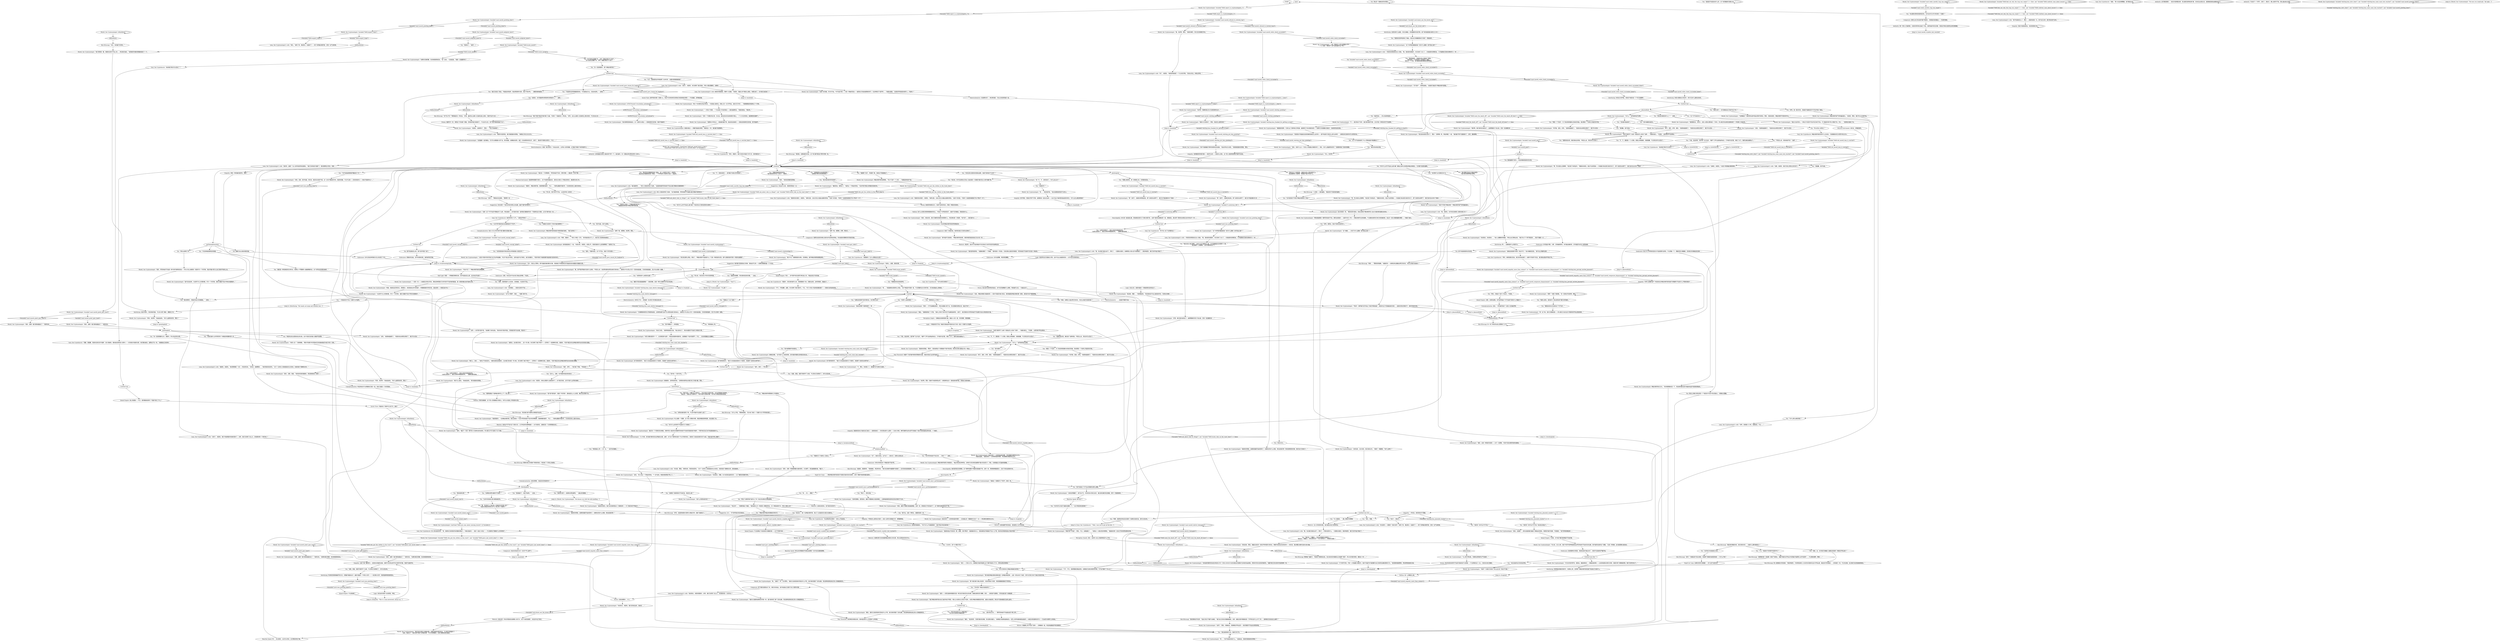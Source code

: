 # WESTCOAST / MORELL
# Morell, the husband of Lena, is a cryptozoologist trying to find the Insulindian phasmid.
# ==================================================
digraph G {
	  0 [label="START"];
	  1 [label="input"];
	  2 [label="You: “好吧。我明白。我也不是轻言放弃的人。”"];
	  3 [label="Electrochemistry: ……这就是*荣耀*本身。"];
	  4 [label="You: “所以已经有多少神秘动物被你发现啦？”"];
	  5 [label="Logic: 他显然在这方面做过计算。这并不会让他感到吃惊——也不会左右他的观点。"];
	  6 [label="Jump to: [Gary, the Cryptofascist: \"\"Well, I see you've got all the hel...\"]"];
	  7 [label="Lena, the Cryptozoologist's wife: “好吧，圣堂路1113号。加姆洛克，不过……”"];
	  8 [label="Morell, the Cryptozoologist: “这是个好问题。作为竹节虫，*竹节虫目*属——它是一种幽灵昆虫——能把自己伪装成植物的样子。在这种情况下是芦苇……”他看向周围，“这里的芦苇真是多得吓人，不是吗？”"];
	  9 [label="You: “该死的，也许我能帮你把陷阱的诱饵给补上？”（接受。）"];
	  10 [label="Lena, the Cryptozoologist's wife: “他说得对，亲爱的莫雷尔。走吧，我们已经等了这么久，还怕再多等一个季节吗？”"];
	  11 [label="Morell, the Cryptozoologist: IsKimHere()"];
	  12 [label="IsKimHere()", shape=diamond];
	  13 [label="!(IsKimHere())", shape=diamond];
	  14 [label="Morell, the Cryptozoologist: “是的，*最近*一次是一群年轻人在海岸边目击到的。所以我们才专门赶到了马丁内斯。”"];
	  15 [label="Kim Kitsuragi: “谢谢你，我很荣幸，”他板着脸，然后转向你。“我们应该继续*最重要*的调查了。这次的体验是很提神，不过……”"];
	  16 [label="Untitled hub"];
	  17 [label="Morell, the Cryptozoologist: “是什么风把你给吹来了？”"];
	  18 [label="Morell, the Cryptozoologist: “马上把它带给我。只要保证把陷阱关严实就好。”"];
	  19 [label="Kim Kitsuragi: “看起来好像挺多的。我们真有时间……去搞什么课外探险吗？”"];
	  20 [label="Endurance: 没错。你永远也不会对自己做出这种事，不会的。"];
	  21 [label="You: “那当个动物学家不就可以了吗？真正的动物也充满谜题啊。”"];
	  22 [label="Morell, the Cryptozoologist: “是的。雌性不需要交配就能繁殖。这样一来，即使是在不利的条件下，这个物种也更容易生存下来。”"];
	  23 [label="parthenogenesishub"];
	  24 [label="You: 想出另一套蝗虫丢失的理论。"];
	  25 [label="You: Variable[\"coast.morell_white_check_succeeded\"]"];
	  26 [label="Variable[\"coast.morell_white_check_succeeded\"]", shape=diamond];
	  27 [label="!(Variable[\"coast.morell_white_check_succeeded\"])", shape=diamond];
	  28 [label="Morell, the Cryptozoologist: “小孩？哪来的*小孩*会想要虫子啊？”\n“一个小‘流氓’？哪来的*小孩*会愿意要*虫子*啊？”"];
	  29 [label="Morell, the Cryptozoologist: “你好啊，警官！我差不多就快想出来了！新陷阱的设计！我知道你很怀疑，但我自己感觉很好。”"];
	  30 [label="Morell, the Cryptozoologist: “你用汽車弄坏了水闸？但是运河上有块广告牌……”他看向南方。“不是車。上面写着‘萨马拉黄油’。”"];
	  31 [label="Gary, the Cryptofascist: “他说我们现在可以回去了？”"];
	  32 [label="Jump to: [Empathy: \"This is a man possessed, always on...\"]"];
	  33 [label="You: “我有种感觉，可能是本地小孩偷走了蝗虫。”\n“我觉得是一个叫坤诺的小混混偷走了蝗虫。”\n“我见过一个小孩，他可能是会偷走蝗虫的那种类型。”"];
	  34 [label="You: “我会去马丁内斯转转，看看有没有小孩知道些什么。”\n“我会跟那些小鬼聊聊，看看能不能打听到什么。”"];
	  35 [label="You: “我在找一个嫌疑人。你有没有像是在逃跑的人？”\n“我在找一个嫌疑人。你有没有见过一个红头发的女人，好像是在逃跑？”"];
	  36 [label="Morell, the Cryptozoologist: Variable[\"coast.morell_inland_cuno\"]"];
	  37 [label="Variable[\"coast.morell_inland_cuno\"]", shape=diamond];
	  38 [label="!(Variable[\"coast.morell_inland_cuno\"])", shape=diamond];
	  39 [label="Morell, the Cryptozoologist: “一共有4个陷阱。一个在这座小半岛的南边——就在船屋附近。”他指向南边。“很近的。”"];
	  40 [label="Morell, the Cryptozoologist: “你至少要检查其中一个，之后再回到*这里*，毕竟这是我刚布置好的。这更像是个*技术性细节*，不过……安全和愚蠢总比抱歉好。”"];
	  41 [label="Inland Empire: 可你……你*觉得*你应该把它喷在身上吗。可能会发生不好的事。"];
	  42 [label="You: “你有没有发现过什么神秘动物？”\n“所以你从没发现过神秘动物了？”"];
	  43 [label="You: “我真是不知道该说什么好。这个发现数量可真够小的。”"];
	  44 [label="Morell, the Cryptozoologist: “你知道药理研究的成功率是多少吗？只有0.000003%的生物反应剂拥有可复制的有益效果。然而科学还在坚持药物研究。*就像*我们还在坚持寻找新物种一样。”"];
	  45 [label="Kim Kitsuragi: 警督在笔记本里做下简短的笔记，然后做了个手势让你继续。"];
	  46 [label="Morell, the Cryptozoologist: “我没事，莉娜……”他咳嗽起来。“而且我肯定不会心脏病发作的。只是有点咳嗽……”"];
	  47 [label="Untitled hub"];
	  48 [label="Gary, the Cryptofascist: “莫雷尔，其实真的挺开心的。但我需要洗个澡，还要去送货。这杯茶喝完，我就走了。”"];
	  49 [label="Electrochemistry: 别浪费时间了，拿走费洛蒙，它会让你变得性感一些。"];
	  50 [label="Morell, the Cryptozoologist: “*而且*，我怀疑它还开发出了其他*特殊技能*，来保护自己不受捕食者的伤害……或者在现在的情况下，是科学家的伤害。”"];
	  51 [label="Morell, the Cryptozoologist: “我*知道*它是真的，”神秘动物学家说到，唐突地甚至就连他自己也大吃一惊……"];
	  52 [label="Lena, the Cryptozoologist's wife: 她担忧地看着他，眼神十分温柔。“亲爱的，我就让你不要这么着急。你都生病了。也许我们该回家了？”"];
	  53 [label="You: “我也想帮忙，但我还有自己的事要做。”（拒绝。）"];
	  54 [label="Morell, the Cryptozoologist: Variable[\"coast.morell_empathy_more_than_science\"]"];
	  55 [label="Variable[\"coast.morell_empathy_more_than_science\"]", shape=diamond];
	  56 [label="!(Variable[\"coast.morell_empathy_more_than_science\"])", shape=diamond];
	  57 [label="Interfacing: 嗯……设置陷阱什么的我可以。"];
	  58 [label="Rhetoric: 当人们失败的时候，他们就会对自己说这种话。"];
	  59 [label="Lena, the Cryptozoologist's wife: “再见。”她笑了笑，随后两人一起离开了——两个老神秘动物学家，还有一台气动轮椅。"];
	  60 [label="Morell, the Cryptozoologist: “哎呀，你好啊！”他站起身来。“有什么能帮你的吗，警官？”"];
	  61 [label="Morell, the Cryptozoologist: “原野？”他看了看周围。“你一定是在开玩笑吧，警官。”"];
	  62 [label="You: “你明白我的意思了吧。不过你*到底*在这做什么呢？”"];
	  63 [label="Morell, the Cryptozoologist: 神秘动物学家点点头。“有时候稍微休息一下，用全新的眼光回归*最初的追求*是很有帮助的。”"];
	  64 [label="Morell, the Cryptozoologist: Variable[\"coast.morell_pain\"]"];
	  65 [label="Variable[\"coast.morell_pain\"]", shape=diamond];
	  66 [label="!(Variable[\"coast.morell_pain\"])", shape=diamond];
	  67 [label="Morell, the Cryptozoologist: “我还没有*抓到*过神秘动物，如果这就是你想问的话，不过我已经很接近了。”\n“没有。我说过了，我还没有*抓到*过神秘动物，不过已经很接近。近到只要继续尝试就好。”"];
	  68 [label="Morell, the Cryptozoologist: “谁啊？哦，是警察。你好啊，警官。”"];
	  69 [label="Gary, the Cryptofascist: 他愤怒地看着你。“*你*为什么不说服莫雷尔：他的*假设*是无效的呢？”"];
	  70 [label="Gary, the Cryptofascist: “终于有人说了句讲理的话！”"];
	  71 [label="You: “没错。是我。我用汽車弄坏了水闸。不过现在已经修好了。你可以回去啦。”"];
	  72 [label="Morell, the Cryptozoologist: IsKimHere()"];
	  73 [label="IsKimHere()", shape=diamond];
	  74 [label="!(IsKimHere())", shape=diamond];
	  75 [label="Morell, the Cryptozoologist: “我们马上就走。”他站起身来。“再次感谢你的帮助。”"];
	  76 [label="Morell, the Cryptozoologist: “很好啊。我们真的应该回去了。盖理需要洗个热水澡，还有一张温暖的床……”"];
	  77 [label="Perception (Smell): 其实，这和吊人身上的腐败物没什么不同。"];
	  78 [label="Morell, the Cryptozoologist: Variable[\"whirling.lena_main_electro_teenagers\"]"];
	  79 [label="Variable[\"whirling.lena_main_electro_teenagers\"]", shape=diamond];
	  80 [label="!(Variable[\"whirling.lena_main_electro_teenagers\"])", shape=diamond];
	  81 [label="Morell, the Cryptozoologist: Variable[\"coast.morell_electro_teenagers\"]"];
	  82 [label="Variable[\"coast.morell_electro_teenagers\"]", shape=diamond];
	  83 [label="!(Variable[\"coast.morell_electro_teenagers\"])", shape=diamond];
	  84 [label="Morell, the Cryptozoologist: “是的，”他有些骄傲的回答着。"];
	  85 [label="Morell, the Cryptozoologist: IsTHCPresent(\"revacholian_nationhood\")"];
	  86 [label="IsTHCPresent(\"revacholian_nationhood\")", shape=diamond];
	  87 [label="!(IsTHCPresent(\"revacholian_nationhood\"))", shape=diamond];
	  88 [label="Morell, the Cryptozoologist: “我猜你口中的女人，是指我的妻子吧。我会回去找她的——但是这些陷阱还没完成，我不能离开。”"];
	  89 [label="Morell, the Cryptozoologist: “第三个在你跨过的运河附近。一块混凝土板旁边。斜坡上有一大片芦苇丛，就在它们中间……”他朝着眼前的陷阱比了个手势。"];
	  90 [label="Jump to: [checkinghub]"];
	  91 [label="Morell, the Cryptozoologist: “没有。神秘动物很少能被发现——但并不是因为缺少尝试。保持隐蔽是神秘动物的第一属性。甚至连*名字*都很神秘。”"];
	  92 [label="Composure: 他想让自己的话语尽量不情绪化，但里面还是透露出——失望的情绪。"];
	  93 [label="Morell, the Cryptozoologist: “我肯定把那个陷阱填满了。嗯……”"];
	  94 [label="Morell, the Cryptozoologist: “它们会*起作用*的，我保证。捕食者假说——用蝗虫做诱饵——之前其他团队的努力失败，是因为用了植物做诱饵。我们已经考虑过了。”"];
	  95 [label="You: “也许你可以先回飞旋旅社暖和一下，*之后*再回来检查陷阱？”"];
	  96 [label="Morell, the Cryptozoologist: Variable[\"whirling.lena_phasmid_counter\"] >= 3"];
	  97 [label="Variable[\"whirling.lena_phasmid_counter\"] >= 3", shape=diamond];
	  98 [label="!(Variable[\"whirling.lena_phasmid_counter\"] >= 3)", shape=diamond];
	  99 [label="You: 只是点点头。"];
	  100 [label="You: “你好像不太乐意看见RCM。”"];
	  101 [label="You: “跟我说说你正在找的这个*竹节虫*。”"];
	  102 [label="Morell, the Cryptozoologist: “我不是*冒险家*，我是个*科学家*。我知道怎么小心处理，事后也会清理干净。”"];
	  103 [label="You: “混乱就是我的方法。我是它的子孙。”"];
	  104 [label="checkinghub"];
	  105 [label="Jump to: [mainhub]"];
	  106 [label="You: 我不知道他怎么样。我*已经*想洗个澡了。"];
	  107 [label="You: “生命中的惊喜大部分都是痛苦的。”"];
	  108 [label="Morell, the Cryptozoologist: “那就*更*不可能了，警官。不过，如果遇到了……”他拿出一小瓶白色的喷雾壶。“我就给你喷一点自己开发的费洛蒙混合物。”"];
	  109 [label="Morell, the Cryptozoologist: Variable[\"TASK.wash_the_death_off\"]  and  Variable[\"TASK.wash_the_death_off_done\"] == false"];
	  110 [label="Variable[\"TASK.wash_the_death_off\"]  and  Variable[\"TASK.wash_the_death_off_done\"] == false", shape=diamond];
	  111 [label="!(Variable[\"TASK.wash_the_death_off\"]  and  Variable[\"TASK.wash_the_death_off_done\"] == false)", shape=diamond];
	  112 [label="You: “所以说，其实*是*竹节虫，让这些年轻人亲热的……”"];
	  113 [label="Jump to: [Interfacing: \"His hands are large and weather-wor...\"]"];
	  114 [label="Morell, the Cryptozoologist: “谢谢你的意见。我们也在陷阱里加入了植物材料——为了满足你的*怀疑论*。”"];
	  115 [label="Morell, the Cryptozoologist: 他给你用了一点奇怪味道的喷雾——当你露出另一侧腋窝时又加了一点——然后朝你满意地点点头。"];
	  116 [label="Morell, the Cryptozoologist: “确实。我的方法和其他科学家没什么不同，我只是利用更广泛的证据，而且更希望某些真正惊人的事能够发生。”"];
	  117 [label="You: “2/4000，连*1%*都还不到！”"];
	  118 [label="Morell, the Cryptozoologist: Variable[\"coast.morell_rhetoric_cryptids_later\"]"];
	  119 [label="Variable[\"coast.morell_rhetoric_cryptids_later\"]", shape=diamond];
	  120 [label="!(Variable[\"coast.morell_rhetoric_cryptids_later\"])", shape=diamond];
	  121 [label="Lena, the Cryptozoologist's wife: “就在露营地……”老妇人的脸突然亮了起来。“这就意味着伊苏林迪竹节虫比我们想象的还要更聪明！”"];
	  122 [label="Morell, the Cryptozoologist: Variable[\"yard.cuno_greeting_done\"]"];
	  123 [label="Variable[\"yard.cuno_greeting_done\"]", shape=diamond];
	  124 [label="!(Variable[\"yard.cuno_greeting_done\"])", shape=diamond];
	  125 [label="Morell, the Cryptozoologist: Variable[\"TASK.find_out_why_the_trap_was_empty\"] == false  and  Variable[\"TASK.confront_cuno_about_locusts\"] == false"];
	  126 [label="Variable[\"TASK.find_out_why_the_trap_was_empty\"] == false  and  Variable[\"TASK.confront_cuno_about_locusts\"] == false", shape=diamond];
	  127 [label="!(Variable[\"TASK.find_out_why_the_trap_was_empty\"] == false  and  Variable[\"TASK.confront_cuno_about_locusts\"] == false)", shape=diamond];
	  128 [label="Gary, the Cryptofascist: “谢谢，”那人在远处嘟囔着。他不敢说太多。"];
	  129 [label="Empathy: 朋友为他挺身而出，他还是很高兴的。"];
	  130 [label="Jump to: [mainhub]"];
	  131 [label="Morell, the Cryptozoologist: “放着这些陷阱不管吗？绝对不行！”他大喊着回应到。“我不会让莉娜失望的……”"];
	  132 [label="Jump to: [mainhub]"];
	  133 [label="Morell, the Cryptozoologist: “你说得对，你说得对……”他小心翼翼地呼吸着，不想让自己再咳出来。“我们可以下个季节再回来……等天气暖和一点……”"];
	  134 [label="You: “这个竹节虫到底用了什么*特殊技能*来隐藏自己？”"];
	  135 [label="Inland Empire: 没错，这很有道理。你开始怀疑这个竹节虫是不是有什么*超能力*。"];
	  136 [label="Morell, the Cryptozoologist: “我做这一切都是为了*科学*。她也一样。”"];
	  137 [label="Untitled hub (02)"];
	  138 [label="greetinghub"];
	  139 [label="You: “我已经检查完所有陷阱了。”"];
	  140 [label="Morell, the Cryptozoologist: 他看着你，显然有些吃惊。“没想到你居然会对我们的工作感兴趣，警官。”"];
	  141 [label="Morell, the Cryptozoologist: “*完全*空了？”神秘动物学家的双眼圆睁。"];
	  142 [label="Jump to: [traphub]"];
	  143 [label="Morell, the Cryptozoologist: “大自然不关心伦理命题。作为一个科学家，我的兴趣是*完全不带任何感情的*。”"];
	  144 [label="You: “那，有没有什么‘真正惊人’的事发生在你身上呢？”\n“但是从来就没有发生过什么‘真正惊人’的事吗？”"];
	  145 [label="Morell, the Cryptozoologist: “同意。但是机会仍然存在，即使很小，但却是真正的*好惊喜*。只需要看看科学的历史，就会发现——惊喜无处不在！”"];
	  146 [label="Conceptualization: 他对人们认为科学家不感兴趣的东西感兴趣。"];
	  147 [label="Morell, the Cryptozoologist: “感谢你的质疑，*警官*，但是请把这个问题留给*专家*来处理。除非你打算大胆提出*另一*假设……”"];
	  148 [label="You: “很抱歉。我不知道。”"];
	  149 [label="Morell, the Cryptozoologist: Variable[\"coast.morell_greet_gary_back\"]"];
	  150 [label="Variable[\"coast.morell_greet_gary_back\"]", shape=diamond];
	  151 [label="!(Variable[\"coast.morell_greet_gary_back\"])", shape=diamond];
	  152 [label="Authority: 这可够狡猾的——他也许是尊重法律，但主要还是想低调行事。在你走出这里之后，就很难找到机会跟他说话了。"];
	  153 [label="Drama: 他以前并没有特别坦诚过。说不定还隐瞒着什么事情。等他离开之后，一切就太迟了。"];
	  154 [label="Morell, the Cryptozoologist: Variable[\"whirling.lena_main_main_hub_reached\"]"];
	  155 [label="Variable[\"whirling.lena_main_main_hub_reached\"]", shape=diamond];
	  156 [label="!(Variable[\"whirling.lena_main_main_hub_reached\"])", shape=diamond];
	  157 [label="Morell, the Cryptozoologist: Variable[\"coast.morell_gave_reason_for_bughunt\"]"];
	  158 [label="Variable[\"coast.morell_gave_reason_for_bughunt\"]", shape=diamond];
	  159 [label="!(Variable[\"coast.morell_gave_reason_for_bughunt\"])", shape=diamond];
	  160 [label="Morell, the Cryptozoologist: “当然——你尽管*挖苦*吧。”他误解了你的话语。“除非你有*其他*假设，否则我仍然不会动摇，明白吗？”"];
	  161 [label="Morell, the Cryptozoologist: “这个魔鬼……小孩子为什么要做一座*昆虫之城*？”"];
	  162 [label="You: “但是，如果没人能证明它的存在，你怎么知道它是真的呢？”"];
	  163 [label="You: “我问问你其他问题。”"];
	  164 [label="Morell, the Cryptozoologist: “根据我的假想，它进化出了某种电化学防御，能够用它干扰动物的知觉——妨碍它们的图像识别能力，造成视觉皮层混乱。”"];
	  165 [label="Jump to: [phasmidhub]"];
	  166 [label="Jump to: [coast.morell_cryptids_hub_reached]"];
	  167 [label="Jump to: [mainhub]"];
	  168 [label="Empathy: 那是一阵悲痛的感觉吗，警督？"];
	  169 [label="You: “我得走了。”[离开。]"];
	  170 [label="Morell, the Cryptozoologist: “好了。愉快又轻松。出不去了，小家伙们，别想从这里出去……”"];
	  171 [label="You: “你为什么会觉得竹节虫就在马丁内斯呢？”"];
	  172 [label="Morell, the Cryptozoologist: IsKimHere()"];
	  173 [label="IsKimHere()", shape=diamond];
	  174 [label="!(IsKimHere())", shape=diamond];
	  175 [label="Morell, the Cryptozoologist: IsKimHere()"];
	  176 [label="IsKimHere()", shape=diamond];
	  177 [label="!(IsKimHere())", shape=diamond];
	  178 [label="Rhetoric: 她在进行一种众所周知的自欺欺人的行为，名为“动机性推理”。你应该*纠正*他们。"];
	  179 [label="Interfacing: 考虑到空陷阱被破坏的方式，好像是*被摇动过*。最有可能是一个年轻人的手——一双足够小的手，刚好能够伸到陷阱里去。"];
	  180 [label="Morell, the Cryptozoologist: “你用汽車弄坏了水闸？但是运河上有块广告牌……”他看向南方。“不是車。上面写着‘萨玛拉黄油’。”"];
	  181 [label="Morell, the Cryptozoologist: “为什么？”他怀疑地张开双臂。"];
	  182 [label="Gary, the Cryptofascist: “他说我们现在可以回去了？”"];
	  183 [label="Morell, the Cryptozoologist: “为什么？”他怀疑地张开双臂。"];
	  184 [label="You: “你为什么对竹节虫这么感兴趣？不是还有比它更有意思的动物吗？”"];
	  185 [label="Morell, the Cryptozoologist: IsKimHere()"];
	  186 [label="IsKimHere()", shape=diamond];
	  187 [label="!(IsKimHere())", shape=diamond];
	  188 [label="Untitled hub"];
	  189 [label="You: “是的。*的确*如此。这个竹节虫，真是个灵巧的猎人！”"];
	  190 [label="Morell, the Cryptozoologist: “请原谅。这对我们来说……是一件大事。你已经帮了我们*两次*——还带来了一些很棒的消息。感谢你，*还有*瑞瓦肖社会神秘动物学会也向你表示感激。”"];
	  191 [label="Morell, the Cryptozoologist: Variable[\"coast.reeds_morells_trap_was_empty\"]"];
	  192 [label="Variable[\"coast.reeds_morells_trap_was_empty\"]", shape=diamond];
	  193 [label="!(Variable[\"coast.reeds_morells_trap_was_empty\"])", shape=diamond];
	  194 [label="Morell, the Cryptozoologist: IsKimHere()"];
	  195 [label="IsKimHere()", shape=diamond];
	  196 [label="!(IsKimHere())", shape=diamond];
	  197 [label="phasmidhub"];
	  198 [label="You: “也许是其他*不同的*神秘动物拿走了昆虫？”"];
	  199 [label="Lena, the Cryptozoologist's wife: “哦，你对我们真是太好了。拜托了，不管你发现什么，一定要告诉我们。我有种感觉，我们已经*如此*接近了。”"];
	  200 [label="Authority: 不会有下一个季节。没有了。朋友们，要么找到竹节虫，要么就此承认失败。"];
	  201 [label="Endurance: 多来点有氧运动？那就赶紧*开始*吧。"];
	  202 [label="Morell, the Cryptozoologist: 地上放着一个圆筒，这个男人好像在布网。看起来像是某种陷阱。他注意到了你。"];
	  203 [label="Morell, the Cryptozoologist: “我在找一个珍稀物种，*伊苏林迪竹节虫*。野外考察——看起来一点也不像……”"];
	  204 [label="You: “再跟我说说这些陷阱吧。”"];
	  205 [label="You: “你一定是莫雷尔，那个神秘动物学家？”"];
	  206 [label="Morell, the Cryptozoologist: “不，警官。你找错人了。我是跟*活*生物打交道的。”"];
	  207 [label="Morell, the Cryptozoologist: “蝗虫。”他朝陷阱做了个手势。“基本上所有*已知*的竹节虫都是食草的，当然了，我们猜测也许伊苏林迪竹节虫偶尔也会以其他昆虫为食。”"];
	  208 [label="Morell, the Cryptozoologist: “至少，是这么打算的。网不是最完美的解决方案，但是我们不想使用任何可能损伤样本精致外骨骼的东西。”"];
	  209 [label="Morell, the Cryptozoologist: IsKimHere()"];
	  210 [label="IsKimHere()", shape=diamond];
	  211 [label="!(IsKimHere())", shape=diamond];
	  212 [label="Jump to: [mainhub]"];
	  213 [label="Endurance: 他认为工作带来的危险与不适是理所当然的，不过想象一下，需要忍受沙漠酷暑，还有穿过布满毒虫的湿地……"];
	  214 [label="You: 磨难只会让我变得更坚强。"];
	  215 [label="You: “雌性不用交配就能繁殖？！真是滑稽。这是一种针对激情*和*常识的犯罪。”"];
	  216 [label="Morell, the Cryptozoologist: 他眯起双眼。“这不是什么小孩的把戏，因为我经常要在泥地里走来走去。”"];
	  217 [label="Morell, the Cryptozoologist: “当然。”他很快就接受了。“但是你说水闸现在修好了，我们可以回去……”"];
	  218 [label="You: “你不是来这里藏尸的，对吧？我最近看见不少死尸。”\n“你不是来这里藏尸的，对吧？我最近看见不少死尸。”"];
	  219 [label="Morell, the Cryptozoologist: “哎呀，你好啊！”他站起身来。“有什么能帮你的吗，警官？”"];
	  220 [label="Volition: 尽管充满激情，这个男人还是勤勉又有耐心。你可以从他身上学到很多东西。"];
	  221 [label="Morell, the Cryptozoologist: “捕捉昆虫，我明白了。”他挤出一个笨拙的笑容。“沉迷*研究*要比你想象的容易的多。”"];
	  222 [label="Morell, the Cryptozoologist: “很好，好吧……”他打破了平静。“*然后呢*？”"];
	  223 [label="Inland Empire: 衷心的感激——不过，感觉像是结束吗？*到底*发生了什么？"];
	  224 [label="Lena, the Cryptozoologist's wife: “真的吗，盖理？”女人的声音突然有些颤抖。“我们已经有些*进展*了。我也很想玩大领主，但是……”"];
	  225 [label="Morell, the Cryptozoologist: IsKimHere()"];
	  226 [label="IsKimHere()", shape=diamond];
	  227 [label="!(IsKimHere())", shape=diamond];
	  228 [label="Morell, the Cryptozoologist: Variable[\"whirling.lena_intro_done\"]  and  Variable[\"whirling.lena_main_main_hub_reached\"]  and  Variable[\"coast.morell_greeting_done\"]"];
	  229 [label="Variable[\"whirling.lena_intro_done\"]  and  Variable[\"whirling.lena_main_main_hub_reached\"]  and  Variable[\"coast.morell_greeting_done\"]", shape=diamond];
	  230 [label="!(Variable[\"whirling.lena_intro_done\"]  and  Variable[\"whirling.lena_main_main_hub_reached\"]  and  Variable[\"coast.morell_greeting_done\"])", shape=diamond];
	  231 [label="Morell, the Cryptozoologist: “啊，所以是这么回事啊。”他无视了你的批评。“莉娜派你来的。我也不会责怪她——毕竟我们来这里已经好多天了。那个该死的水闸坏了，我们没办法从8/81下面走……”"];
	  232 [label="Kim Kitsuragi: 你一目了然的厌女症让警督叹了口气。"];
	  233 [label="Gary, the Cryptofascist: 神秘动物学家的同伴什么也没说，只是朝着你的方向赞许地点点头。"];
	  234 [label="Morell, the Cryptozoologist: “还*没有*”，他举起食指。“这就是它能成为*神秘动物*的原因。”"];
	  235 [label="Morell, the Cryptozoologist: Variable[\"yard.shack_saw_the_locust_city\"]"];
	  236 [label="Variable[\"yard.shack_saw_the_locust_city\"]", shape=diamond];
	  237 [label="!(Variable[\"yard.shack_saw_the_locust_city\"])", shape=diamond];
	  238 [label="Composure: 那下垂的双肩告诉了你，事实并非如此。他不知道自己还剩下多少次野外考察……"];
	  239 [label="Composure: 他谈论昆虫的方式一点也不*平心静气*。"];
	  240 [label="Logic: 在这之后，就是你最后一次跟盖理说话的机会了。"];
	  241 [label="You: “坦白说，你不应该把自己的女人独自留在一间满是*康米党主义者*的餐厅里。”"];
	  242 [label="You: “希望你没在这里到处乱丢垃圾。这片可是还没有被人类破坏的原野。”"];
	  243 [label="You: “陷阱是怎么工作的？”"];
	  244 [label="You: 差不多就是我现在的处境。"];
	  245 [label="You: “那也太聪明了吧！”"];
	  246 [label="Interfacing: 你低头看着自己的双手，但它们没什么要告诉你的。"];
	  247 [label="Morell, the Cryptozoologist: “是的，盖理！我们很快就能走了！”他转向你。“如果你看见莉娜，告诉她我很快回来。”"];
	  248 [label="Morell, the Cryptozoologist: Variable[\"TASK.report_to_cryptozoologists_1_done\"]"];
	  249 [label="Variable[\"TASK.report_to_cryptozoologists_1_done\"]", shape=diamond];
	  250 [label="!(Variable[\"TASK.report_to_cryptozoologists_1_done\"])", shape=diamond];
	  251 [label="Kim Kitsuragi: “而且我们真不是野生动物保护协会的。”"];
	  252 [label="Morell, the Cryptozoologist: Variable[\"coast.morell_whirling_pre_lena_greeting\"]"];
	  253 [label="Variable[\"coast.morell_whirling_pre_lena_greeting\"]", shape=diamond];
	  254 [label="!(Variable[\"coast.morell_whirling_pre_lena_greeting\"])", shape=diamond];
	  255 [label="Jump to: [mainhub]"];
	  256 [label="Morell, the Cryptozoologist: “科学家。是的。好吧。”他很快就接受了。“但是你说水闸现在修好了，我们可以回去……”"];
	  257 [label="Jump to: [mainhub]"];
	  258 [label="Interfacing: 他的手很大，而且饱经风霜，不过也习惯了精妙、细致的工作。"];
	  259 [label="Morell, the Cryptozoologist: GainTask(\"TASK.ask_cuno_about_missing_locusts\")--[[ Variable[ ]]"];
	  260 [label="Morell, the Cryptozoologist: “是单性繁殖，意思是说，雌性不需要通过交配来繁衍。让物种能够更容易地在恶劣的情况下生存。”"];
	  261 [label="Perception (Sight): 一群蝗虫在陷阱里爬行着，围成小小的一团，叽叽喳喳，跌跌撞撞。"];
	  262 [label="Jump to: [traphub]"];
	  263 [label="Morell, the Cryptozoologist: “对她当然重要了，她*见过*它。本世纪有4次经过证实、被记录在案的目击情报，其中一次就是她的。”"];
	  264 [label="You: “真的吗？她*见过*竹节虫？”"];
	  265 [label="Morell, the Cryptozoologist: “嗯，”他嗯了一声，点头赞同。“我的方法和其他科学家没什么不同，我只是利用更广泛的证据，而且更希望某些真正惊人的事能够发生。”"];
	  266 [label="You: “只有*两个*被证实是真的吗？”"];
	  267 [label="Morell, the Cryptozoologist: “我们神秘动物学家对自己诚实地近乎残忍，相比公众是有过之而无不及的。大部分神秘动物都是恶作剧，或者从未被发现。那也并不意味着我们会停止搜寻。”"];
	  268 [label="Jump to: [cryptozoologyhub]"];
	  269 [label="Half Light: 惊喜——伴随着恐惧和忧虑。他不知道该怎么想。也许你在开玩笑？"];
	  270 [label="Morell, the Cryptozoologist: “事实上，没有……”他的口气有些变化。“请原谅我有些情绪化，这对我们来说是一件大事。你已经帮了我们*两次*——还带来了一些很棒的消息。感谢你，*还有*瑞瓦肖社会神秘动物学会也向你表示感激。”"];
	  271 [label="Pain Threshold: 你的神经末梢告诉你，根本就没有什么*好意味*上的惊喜。"];
	  272 [label="Morell, the Cryptozoologist: “不不，不行。陷阱需要定期监控的。如果我们在旅社喝茶的时候，竹节虫*饿死*了怎么办？”"];
	  273 [label="Morell, the Cryptozoologist: 神秘动物学家严肃地皱起眉头。“说真的，警官，我们可以从这里开始。”"];
	  274 [label="Composure: 他发了38度的烧。他的恢复能力已经失去控制了。"];
	  275 [label="Morell, the Cryptozoologist: “你说的对，亲爱的。我们还有机会的，我肯定……”"];
	  276 [label="Kim Kitsuragi: “你*可以*吗？”警督强忍住一声叹息。“好吧。最好别让这群人在海岸边染上肺炎，但是*在这*之后……”"];
	  277 [label="Morell, the Cryptozoologist: “不——我们绝对*不是*。我们是动物学专家，正在寻找一种现存的竹节虫物种。”"];
	  278 [label="Jump to: [mainhub]"];
	  279 [label="Savoir Faire: 可能发生了某种不正当行为。盗窃？"];
	  280 [label="Lena, the Cryptozoologist's wife: “感谢你告诉我们，亲爱的。”她转过脸，对自己的丈夫露出温柔的笑容。“这是个好消息，不是吗？这就意味着我们可以*再试*一次了。”"];
	  281 [label="Lena, the Cryptozoologist's wife: “没有蝗虫……但是也没有竹节虫……”"];
	  282 [label="Morell, the Cryptozoologist: “这不太*理想*，但是……”他摸了摸下巴。"];
	  283 [label="Morell, the Cryptozoologist: “别担心，盖理。我来处理。”"];
	  284 [label="You: “从你*想*得到的结论反推原因并不*科学*。”"];
	  285 [label="You: “我有主意了。也许是蝗虫自己吃掉*自己*的？”"];
	  286 [label="Morell, the Cryptozoologist: Variable[\"coast.morell_white_check_succeeded_failed\"]"];
	  287 [label="Variable[\"coast.morell_white_check_succeeded_failed\"]", shape=diamond];
	  288 [label="!(Variable[\"coast.morell_white_check_succeeded_failed\"])", shape=diamond];
	  289 [label="You: “因为我疯了。”"];
	  290 [label="You: “不，不，都是我一个人的错。是我让你耽搁的，我很抱歉。不过现在你可以回去了。”"];
	  291 [label="You: “不，不，都是我一个人的错。是我让你耽搁的，我很抱歉。不过现在你可以回去了。”"];
	  292 [label="You: “水闸已经修好了。我走过来的时候就是好的。”\n“水闸已经修好了。我走过来的时候就是好的。”（隐瞒完整的故事。）"];
	  293 [label="Morell, the Cryptozoologist: Variable[\"TASK.tell_morell_lena_is_worried_done\"] == false"];
	  294 [label="Variable[\"TASK.tell_morell_lena_is_worried_done\"] == false", shape=diamond];
	  295 [label="!(Variable[\"TASK.tell_morell_lena_is_worried_done\"] == false)", shape=diamond];
	  296 [label="Esprit de Corps: 如果你觉得它很重要——你*之前*也成功过。"];
	  297 [label="Morell, the Cryptozoologist: “确实。”他没有笑，只是盯着你的双眼。目光很有说服力。“如果我们的探险能够成功，世界上的所有媒体都会报道它。从瑞瓦肖到道斯尚托乌——它会成为动物学上的奇迹。”"];
	  298 [label="Morell, the Cryptozoologist: IsKimHere()"];
	  299 [label="IsKimHere()", shape=diamond];
	  300 [label="!(IsKimHere())", shape=diamond];
	  301 [label="Empathy: 他想要表现地很冷静——保持专业性——但是内心深处，这个男人渴望得到那些*陷阱*的消息。"];
	  302 [label="You: “其中有一个是*空*的。”"];
	  303 [label="Morell, the Cryptozoologist: “哈？不，不，当然没有了。为什么这么问？”"];
	  304 [label="Encyclopedia: 嗯……"];
	  305 [label="Morell, the Cryptozoologist: “可以说，长久以来，我们*共同*的梦想就是找出伊苏林迪竹节虫存在的证据。我不能现在放弃这个课题。”又是一声咳嗽，这次是用拳头捂住的。"];
	  306 [label="Interfacing: 这里没有什么秘密。你见过蝗城，还有螺旋形的泥巴塔。接下来的就是面对城市之父本人……"];
	  307 [label="Jump to: [phasmidhub]"];
	  308 [label="Morell, the Cryptozoologist: “其实真没那么特别。再说了，*神秘动物学*到底是什么？它是一种损毁的东西。我不过像其他科学家一样喜欢谜题罢了。”"];
	  309 [label="You: “拜托。你做这个是为了你自己，不是她。”"];
	  310 [label="Volition: 有什么东西在悄悄啃噬着她的信心。不是这个叫坤诺的孩子，或是不见的蝗虫，而是别的什么。"];
	  311 [label="Morell, the Cryptozoologist: “是的，你是对的。我们只要把空陷阱的诱饵再补上。然后再检查一次陷阱，*说不定*……我们就可以……”"];
	  312 [label="Endurance: 你可能会中暑、头晕、还有脑部受伤。你可能会被蛇咬，还可能因为非法入侵而挨揍。"];
	  313 [label="Kim Kitsuragi: 男人调查着冰冷的海岸。“我有种感觉，只有笨到家的人才会花时间潜伏在这片芦苇丛里，跟这些可怜的傻瓜……还有我们一样。不过也没事。反正我们也没有被线索淹没。”"];
	  314 [label="You: “我猜你是对的。确实是广告牌的错。不管怎么说，现在你可以回去了。”"];
	  315 [label="Morell, the Cryptozoologist: Variable[\"coast.morell_whirling_greeting\"]"];
	  316 [label="Variable[\"coast.morell_whirling_greeting\"]", shape=diamond];
	  317 [label="!(Variable[\"coast.morell_whirling_greeting\"])", shape=diamond];
	  318 [label="You: “很抱歉。我不知道。”"];
	  319 [label="Physical Instrument: 他是那种很粗旷的男人，在户外感觉到最自在，喜欢去大部分人不敢去的地方，做些费力的工作。"];
	  320 [label="Jump to: [LEAVEHUB]"];
	  321 [label="You: “你一定是莉娜的丈夫，莫雷尔。所以你会待在这里。”"];
	  322 [label="Gary, the Cryptofascist: 男人转向他的同伴。“呃，我想你已经得到所有想要的帮助了。今晚在我家见——我们一起玩‘大领主’——不过我再也不要搞什么实地考察了。”"];
	  323 [label="Kim Kitsuragi: 警督皱了皱鼻子。“希望你不要相信这些。他分给你的时候都没让你碰那个罐子，所以也许挺珍贵的，像圣水一样……”"];
	  324 [label="You: “喷到我身上吧。”"];
	  325 [label="Morell, the Cryptozoologist: “其实——只有0.05%。如果我们的搜寻能够让这个数字变成0.075%，那将会更加地辉煌！”"];
	  326 [label="Morell, the Cryptozoologist: “感谢你投出不信任的一票，盖理。还有*警官*，我感激你的关心，但是请把这件事留给*专业人士*吧。除非你还想冒险提出*其他*假设……”"];
	  327 [label="Inland Empire: 不过如果这个信息是至关重要的呢——对于*狩猎*来说……"];
	  328 [label="Morell, the Cryptozoologist: “这个叫坤诺的魔鬼是谁？他为什么要做一座*昆虫之城*？”"];
	  329 [label="You: “*你*知道盖理把盔甲藏起来了吗？”"];
	  330 [label="Jump to: [traphub]"];
	  331 [label="Interfacing: 陷阱看起来确实很灵巧，也很有心思。显然那个神秘动物学家的妻子知道自己在做什么。"];
	  332 [label="Lena, the Cryptozoologist's wife: “没错，亲爱的，我们已经占用你太多时间了。”"];
	  333 [label="Esprit de Corps: ……帮助神秘动物学家真的不是我们组织的优先事项，对吧？警督不耐烦地看向窗外。"];
	  334 [label="greetinghub"];
	  335 [label="You: “我跟那个孩子，坤诺聊了聊。他保证不再偷蝗虫了。”"];
	  336 [label="You: “我是认真的。我来是为了保证冒险家不要打扰筑巢区。”"];
	  337 [label="Morell, the Cryptozoologist: “我只不过一直都很喜欢动物，还有解谜。搜寻神秘动物两者都能满足。”"];
	  338 [label="Morell, the Cryptozoologist: “是的，伊苏林迪竹节虫是一种*非常*聪明的昆虫——所以才这么难抓到！但是作为一个科学家，我会尽最大努力让自己保持平和的心态。”"];
	  339 [label="Morell, the Cryptozoologist: 神秘动物学家的脸因为愤怒而胀的通红。“我们当然有了！”"];
	  340 [label="Logic: 你应该问问那个红发男孩。坤诺。"];
	  341 [label="Untitled hub"];
	  342 [label="Morell, the Cryptozoologist: “科学家。是的。好吧。”他很快就接受了。“但是你说水闸现在修好了，我们可以回去……”"];
	  343 [label="Morell, the Cryptozoologist: “你好啊！莉娜和我正在讨论新陷阱的设计。”"];
	  344 [label="Morell, the Cryptozoologist: “哦，你好啊，警官。”他捂住嘴巴，努力压住咳嗽的冲动。"];
	  345 [label="You: “恐怕我可能是疯了。”"];
	  346 [label="You: “那是一个*实验*，为了测试库普瑞斯40的航空性能。我也算是一个有绅士风度的科学家。”"];
	  347 [label="You: “没错。是我。我用汽車弄坏了水闸。不过现在已经修好了。你可以回去啦。”"];
	  348 [label="You: “不管怎么说，祝你旅途平安！”[离开。]"];
	  349 [label="Jump to: [Morell, the Cryptozoologist: \"He eyes you sceptically. \"All right...\"]"];
	  350 [label="Morell, the Cryptozoologist: “可以。你问吧？”"];
	  351 [label="Suggestion: 这人，可不是怀疑论的狂热粉丝。"];
	  352 [label="You: “我不知道这个竹节虫对莉娜来说那么重要。”"];
	  353 [label="You: “真的吗？她*见过*竹节虫？她没告诉我这个。”"];
	  354 [label="Morell, the Cryptozoologist: Variable[\"TASK.ask_about_ruby_in_village\"]  and  Variable[\"TASK.locate_ruby_on_the_coast_done\"] == false"];
	  355 [label="Variable[\"TASK.ask_about_ruby_in_village\"]  and  Variable[\"TASK.locate_ruby_on_the_coast_done\"] == false", shape=diamond];
	  356 [label="!(Variable[\"TASK.ask_about_ruby_in_village\"]  and  Variable[\"TASK.locate_ruby_on_the_coast_done\"] == false)", shape=diamond];
	  357 [label="Morell, the Cryptozoologist: 他给你用了一点奇怪味道的喷雾，然后朝着你满意地点点头。\n“明智的选择。”他给你用了一点奇怪味道的喷雾，然后朝着你满意地点点头。"];
	  358 [label="Shivers: 你胳膊上的汗毛竖了起来……仿佛触电一般。听起来就像是芦苇的嘶嘶声。"];
	  359 [label="Morell, the Cryptozoologist: Variable[\"coast.morell_cryptids_hub_reached\"]"];
	  360 [label="Variable[\"coast.morell_cryptids_hub_reached\"]", shape=diamond];
	  361 [label="!(Variable[\"coast.morell_cryptids_hub_reached\"])", shape=diamond];
	  362 [label="You: “我在附近的棚屋里找到了蝗虫。有个小孩用它们造了一座城市。”\n“我在附近的棚屋里找到了蝗虫。一个叫坤诺的小孩用它们造了一座城市。”"];
	  363 [label="You: “你有没有注意到你的朋友盖理，他是不是有些*不对劲*？”"];
	  364 [label="Empathy: 他不想说，但是这*很*不寻常。盖理和他一起去过丛林——去过*远比*海岸更有挑战性的地方。为什么这么着急想回家？"];
	  365 [label="Jump to: [traphub]"];
	  366 [label="Empathy: 不想*让莉娜失望*？听起来这位神秘动物学家的妻子好像跟竹节虫有什么*特殊的联系*……"];
	  367 [label="Untitled hub (04)"];
	  368 [label="Morell, the Cryptozoologist: 年迈的神秘动物学家突然咳嗽起来。"];
	  369 [label="Morell, the Cryptozoologist: “这是最新一批的蝗虫。它们可以顺着漏斗滑下去。再次感谢。如果能有发现，我们一定会提到你的名字。当然了，我说的不是联合发现人，不过……”"];
	  370 [label="Untitled hub"];
	  371 [label="Morell, the Cryptozoologist: “你说得对，莉娜。RCM还是名副其实的——比广播里说的要好得多。”"];
	  372 [label="You: “回见了，朋友们。”"];
	  373 [label="Morell, the Cryptozoologist: “我是莫雷尔，一名神秘动物学家。我在这里找一个名叫*伊苏林迪竹节虫*的珍稀物种。我很想跟你握手，不过……”他伸出戴着手套的手，污水和淤泥在上面闪闪发光。"];
	  374 [label="You: “那些陷阱在哪？”"];
	  375 [label="Lena, the Cryptozoologist's wife: 老妇人的脸突然亮了起来。“这只能意味着，伊苏林迪竹节虫要比我们想象中聪明的多！”"];
	  376 [label="Empathy: 紧紧抓住你以为就在自己身边——或者是身后——的东西会是什么感觉——比如小时候，春季清晨呼出的水蒸气的痕迹？他在寻找的就是这种东西。一个幽灵。"];
	  377 [label="lastphasmidhub"];
	  378 [label="Morell, the Cryptozoologist: “*真正的*……”他嘲笑着这个概念。“我知道你认为一种是受人尊敬的职业，另一种是迷信行为，所有人都这么想！”"];
	  379 [label="Jump to: [Morell, the Cryptozoologist: \"\"Yes?\"\"]"];
	  380 [label="Endurance: 也许会更糟，特别特别糟糕。"];
	  381 [label="Morell, the Cryptozoologist: Variable[\"coast.morell_concept_belief\"]"];
	  382 [label="Variable[\"coast.morell_concept_belief\"]", shape=diamond];
	  383 [label="!(Variable[\"coast.morell_concept_belief\"])", shape=diamond];
	  384 [label="You: “我不知道。我不太相信。”"];
	  385 [label="Kim Kitsuragi: “好吧。这就意味着你们俩可以卷起行李，回到飞旋旅社了。”"];
	  386 [label="Morell, the Cryptozoologist: “我只用再逛一圈，看看有没有竹节虫上钩……然后我们就走。”他把被风吹散的网重新固定了一下。"];
	  387 [label="Morell, the Cryptozoologist: “再见到你真是太高兴了，警官！”他咧嘴一笑，笨拙地鞠了一躬。“我的妻子等不及要谢你了。去吧，跟她聊聊。”"];
	  388 [label="Morell, the Cryptozoologist: “疯子。是的，好吧，很好。”他很快就接受了。“但是你说水闸现在修好了，我们可以回去……”"];
	  389 [label="Morell, the Cryptozoologist: “它*非常*珍贵。开发一小剂就要50雷亚尔。我并不指望*你*能理解为自己的研究自筹经费的行为。”他轻蔑地看着警督，然后把喷壶放回口袋。"];
	  390 [label="Gary, the Cryptofascist: “莉娜，很抱歉，但是你没有任何*进展*，是小孩做的。我知道这里有些小变种人——任何放在外面的东西，他们都会偷走。就算虫子也一样。”他看着自己的茶杯。"];
	  391 [label="Morell, the Cryptozoologist: “呃……”他压低声音。“他对这趟旅途有些不太热心。"];
	  392 [label="Jump to: [mainhub]"];
	  393 [label="Empathy: 一声叹息。她觉得你并不需要。"];
	  394 [label="Morell, the Cryptozoologist: 他的面庞放松了一些。“你是对的，亲爱的。这很公平。但是还能有什么别的解释呢？”他转向了你。"];
	  395 [label="Untitled hub"];
	  396 [label="Lena, the Cryptozoologist's wife: “谢谢你，亲爱的。”她向警督鞠了一躬——然后转向你。“还有你，狐狸警探……”她的笑脸有些悲伤。“对于一位老妇人和她固执的丈夫来说，你真的是个很棒的伙伴。”"];
	  397 [label="Drama: 她表现地很有活力，但语气却有所变化。那是一种隐约的担忧。"];
	  398 [label="Rhetoric: 这是在挖苦你。他不喜欢你的样子。"];
	  399 [label="Morell, the Cryptozoologist: “呃……”他指着铁丝笼和地上的线。“也许*看起来*是很一般，不过莉娜的设计非常巧妙，它们肯定能派上用场的。”"];
	  400 [label="Morell, the Cryptozoologist: 他对你侧目一笑。“典型的菜鸟假说。昆虫比那些不懂动物学的人自以为是的想法要复杂的多。”"];
	  401 [label="Morell, the Cryptozoologist: “是的，没错！两者都需要大量的研究，关注细节，而且最重要的是，*毅力*。”"];
	  402 [label="Morell, the Cryptozoologist: “感谢你的帮助。盖理和我要开始拆营地了。如果你还有什么问题，现在赶紧问吧！”"];
	  403 [label="You: “我们聊聊*特定的*神秘动物吧。”\n“我们再多聊聊神秘动物吧。”"];
	  404 [label="Morell, the Cryptozoologist: “最近有一个可靠的目击情报。有群年轻人描述的生物跟伊苏林迪竹节虫的匹配度高的*离奇*，*尽管*他们自己也不知道到底是什么。”"];
	  405 [label="You: “我准备好了，我们开始吧。”（总结。）"];
	  406 [label="You: “什么？难道你不觉得很*有意思*吗？”"];
	  407 [label="cryptozoologyhub"];
	  408 [label="Morell, the Cryptozoologist: Variable[\"coast.morell_encyc_parthenogenesis\"]"];
	  409 [label="Variable[\"coast.morell_encyc_parthenogenesis\"]", shape=diamond];
	  410 [label="!(Variable[\"coast.morell_encyc_parthenogenesis\"])", shape=diamond];
	  411 [label="Morell, the Cryptozoologist: “我的方法跟其他那些科学家一样，我只是利用了更广泛的证据，而且更希望某些真正惊人的事能够发生。”"];
	  412 [label="Morell, the Cryptozoologist: Variable[\"coast.morell_white_check_succeeded\"]"];
	  413 [label="Variable[\"coast.morell_white_check_succeeded\"]", shape=diamond];
	  414 [label="!(Variable[\"coast.morell_white_check_succeeded\"])", shape=diamond];
	  415 [label="Morell, the Cryptozoologist: Variable[\"whirling.lena_thanked_for_getting_m_back\"]"];
	  416 [label="Variable[\"whirling.lena_thanked_for_getting_m_back\"]", shape=diamond];
	  417 [label="!(Variable[\"whirling.lena_thanked_for_getting_m_back\"])", shape=diamond];
	  418 [label="LEAVEHUB"];
	  419 [label="Jump to: [LEAVEHUB]"];
	  420 [label="Gary, the Cryptofascist: “也许水闸已经修好了！”"];
	  421 [label="Morell, the Cryptozoologist: FinishTask(\"TASK.get_morell_back_to_lena\");
FinishTask(\"TASK.tell_morell_lena_is_worried_done\")--[[ Variable[ ]]"];
	  422 [label="You: “明白了。单性生殖。”"];
	  423 [label="Morell, the Cryptozoologist: “会的。”男人挤出一个笨拙的笑容。“*一定*会的。希望你把好靴子带上了。”"];
	  424 [label="Morell, the Cryptozoologist: “是的——肖塔戈森林侏儒其实是一种已经灭绝的灵长目动物；南格拉德的洞穴蝾螈，其实……真的挺不显眼的。它现在就在某个动物园里……”"];
	  425 [label="You: “没什么。没事。也许我根本就没有检查过……”"];
	  426 [label="You: “不，但是说真的——我*确实*检查过所有陷阱了。”"];
	  427 [label="Morell, the Cryptozoologist: “是吗，是吗——*所以呢*？”"];
	  428 [label="Kim Kitsuragi: “我们*真的*被这件事冲昏了头脑，不是吗？”他强忍住一声叹息。“好吧，总比让这群人在海岸染上肺炎的好。不过在这之后……”"];
	  429 [label="Morell, the Cryptozoologist: “天啦，没有，我不知道。老实说，我还在生他的气呢。这一点也不像他的作风。他是有怪癖，不过不正直——还有背信弃义——绝对不是其中之一。”"];
	  430 [label="You: “等等，能把你的地址告诉我吗？如果有消息的话，我可以告诉你。”"];
	  431 [label="You: “那目前你都发现什么了？”（继续。）"];
	  432 [label="You: “如果这些陷阱不起作用的话，你打算怎么做？”"];
	  433 [label="You: “我很肯定是坤诺拿走了蝗虫。他在自己的棚屋里给它们建了一整座城市。”"];
	  434 [label="Jump to: [phasmidhub]"];
	  435 [label="Jump to: [phasmidhub]"];
	  436 [label="You: “并没有唤起我特别的情感。”"];
	  437 [label="Reaction Speed: 嗯……有点意思。以后可以考虑。这次算是幸免于难。"];
	  438 [label="Lena, the Cryptozoologist's wife: “你也是吗——莫雷尔？我们走吧？”她笑了笑，随后两人一起离开了——两个老神秘动物学家，还有一台气动轮椅。"];
	  439 [label="Morell, the Cryptozoologist: “什么事？”"];
	  440 [label="Morell, the Cryptozoologist: 神秘动物学家咬紧嘴唇。“所以*只是*一个小孩……”他看起来有些气馁。"];
	  441 [label="Kim Kitsuragi: “为什么不呢。”警督耸耸肩。“至少给了我们一个调查*大片*芦苇地的借口。”"];
	  442 [label="Kim Kitsuragi: “就算跟检查一具放置一周的尸体相比，我都不确定在芦苇丛中闲荡能不能算得上是*有意思*……不过随你便吧，警探……”"];
	  443 [label="You: “神秘动物学看起来很像是异想天开。”"];
	  444 [label="Jump to: [cryptozoologyhub]"];
	  445 [label="You: “所以说，你还活在少年时代的梦想里。”"];
	  446 [label="Morell, the Cryptozoologist: Variable[\"coast.gary_hello\"]"];
	  447 [label="Variable[\"coast.gary_hello\"]", shape=diamond];
	  448 [label="!(Variable[\"coast.gary_hello\"])", shape=diamond];
	  449 [label="Morell, the Cryptozoologist: “*自噬蝗虫*？我欣赏你这种*超出常规*的想法，警官，但是说真的，神秘动物学不是你的专长。”"];
	  450 [label="Gary, the Cryptofascist: “你总算是明白事理了！我马上开始收拾。”"];
	  451 [label="You: “因为我需要开到海里去。”"];
	  452 [label="Morell, the Cryptozoologist: “疯子。是的，好吧，很好。”他很快就接受了。“但是你说水闸现在修好了，我们可以回去……”"];
	  453 [label="Morell, the Cryptozoologist: Variable[\"coast.morell_refused_to_restock_trap\"]"];
	  454 [label="Variable[\"coast.morell_refused_to_restock_trap\"]", shape=diamond];
	  455 [label="!(Variable[\"coast.morell_refused_to_restock_trap\"])", shape=diamond];
	  456 [label="Morell, the Cryptozoologist: IsKimHere()"];
	  457 [label="IsKimHere()", shape=diamond];
	  458 [label="!(IsKimHere())", shape=diamond];
	  459 [label="Morell, the Cryptozoologist: “哈哈，没有什么比一个好女人的感激之情更好的了。现在，有什么我能帮你的吗？”他粗鲁地拍了拍你的肩膀。"];
	  460 [label="You: “因为我要到海里去。”"];
	  461 [label="You: “水闸已经修好了。我走过来的时候就是好的。”\n“水闸已经修好了。我走过来的时候就是好的。”（隐瞒完整的故事。）"];
	  462 [label="Morell, the Cryptozoologist: 他不屑地挥挥手。“我们几天前就该回到马丁内斯的，但是那个该死的水闸坏掉了。”"];
	  463 [label="Morell, the Cryptozoologist: “是的，没错，我是。”他有些吃惊的看着你，然后很快恢复了原样——"];
	  464 [label="Jump to: [mainhub]"];
	  465 [label="Morell, the Cryptozoologist: Variable[\"TASK.who_put_the_clothes_in_the_trash\"]  and  Variable[\"TASK.garys_last_secret_done\"] == false"];
	  466 [label="Variable[\"TASK.who_put_the_clothes_in_the_trash\"]  and  Variable[\"TASK.garys_last_secret_done\"] == false", shape=diamond];
	  467 [label="!(Variable[\"TASK.who_put_the_clothes_in_the_trash\"]  and  Variable[\"TASK.garys_last_secret_done\"] == false)", shape=diamond];
	  468 [label="Morell, the Cryptozoologist: IsKimHere()"];
	  469 [label="IsKimHere()", shape=diamond];
	  470 [label="!(IsKimHere())", shape=diamond];
	  471 [label="Jump to: [checkinghub]"];
	  472 [label="Morell, the Cryptozoologist: “两个被归类为‘确认的发现’。其余的则处于发现、辩驳和数据收集的不同阶段。”"];
	  473 [label="You: “我们已经走了很远，不能就这样放弃。我会把陷阱补充好。我们*开始*吧。”（满腔热情地接受。）"];
	  474 [label="You: “伙计，我真感觉这件事浪费了太多时间，主要的调查都被耽搁了……”"];
	  475 [label="Morell, the Cryptozoologist: “但是我也不能描述这些防御机制是怎么运作的——更不知道它们是怎么进化出来的——如果没有活体样本可以研究的话。”"];
	  476 [label="You: “你设置在营地的陷阱是空的。也许这也可以作为考虑的一个因素？”"];
	  477 [label="Inland Empire: 不用说，你*肯定*要问她神秘竹节虫的事。"];
	  478 [label="Morell, the Cryptozoologist: “我也很想回到她身边，这一点我可以保证——但是陷阱还没完成，我还不能离开。”"];
	  479 [label="Gary, the Cryptofascist: “拜托，莫雷尔。我们已经在外面泡了好几天，是时候回去了。”"];
	  480 [label="Lena, the Cryptozoologist's wife: “等等，莫雷尔……”老妇人举起一只手。“他可能说到点子上了。我们有义务排除其他假设……”"];
	  481 [label="Morell, the Cryptozoologist: “说真的，太麻烦你了，警官……”他又开始咳嗽了。"];
	  482 [label="Morell, the Cryptozoologist: “就不应该这样。大自然不关心伦理命题。作为一个科学家，我的兴趣是*完全不带任何感情的*。”"];
	  483 [label="Jump to: [mainhub]"];
	  484 [label="Morell, the Cryptozoologist: Variable[\"TASK.locate_morell\"]"];
	  485 [label="Variable[\"TASK.locate_morell\"]", shape=diamond];
	  486 [label="!(Variable[\"TASK.locate_morell\"])", shape=diamond];
	  487 [label="traphub"];
	  488 [label="Morell, the Cryptozoologist: “呃……”他不知道该说些什么。“话虽如此，我真的很感谢你的帮助！”"];
	  489 [label="Morell, the Cryptozoologist: “没错！这个*竹节虫目*把蝗虫叼了出来，然后逃跑了。这可是好消息！虽然我们要重新考虑一下陷阱的设计问题，让它们*更*安全一些……”"];
	  490 [label="You: “你觉得其他科学家没有充分听取普通人的意见吗？”"];
	  491 [label="Lena, the Cryptozoologist's wife: 一阵担忧的阴影掠过女人的脸。“哦，我亲爱的莫雷尔，你已经老了太久了。小孩就喜欢折腾昆虫，几乎就跟他们喜欢折腾老年人一样……”"];
	  492 [label="Lena, the Cryptozoologist's wife: “没事的，亲爱的。*大部分*假想最后都是错的。”"];
	  493 [label="Jump to: [mainhub]"];
	  494 [label="Morell, the Cryptozoologist: “没错，盖理！我们很快就能回去了！”他转向你。“如果你看见莉娜，告诉她我很快回去。”"];
	  495 [label="Jump to: [mainhub]"];
	  496 [label="Morell, the Cryptozoologist: Variable[\"coast.morell_midgreet_leave\"]"];
	  497 [label="Variable[\"coast.morell_midgreet_leave\"]", shape=diamond];
	  498 [label="!(Variable[\"coast.morell_midgreet_leave\"])", shape=diamond];
	  499 [label="Morell, the Cryptozoologist: Variable[\"TASK.locate_morell\"]"];
	  500 [label="Variable[\"TASK.locate_morell\"]", shape=diamond];
	  501 [label="!(Variable[\"TASK.locate_morell\"])", shape=diamond];
	  502 [label="Jump to: [greetinghub]"];
	  503 [label="Morell, the Cryptozoologist: “它是麝香和研究化学物质制成的。这种费洛蒙*应该*可以把昆虫吸引到你身上，或者至少可以防止它们一见到你就逃跑。它的药效挺强的，至少可以持续一星期。”"];
	  504 [label="Morell, the Cryptozoologist: Variable[\"tc.motorway_881\"]"];
	  505 [label="Variable[\"tc.motorway_881\"]", shape=diamond];
	  506 [label="!(Variable[\"tc.motorway_881\"])", shape=diamond];
	  507 [label="Kim Kitsuragi: “咳咳……”警督突然插嘴。“纯属好奇——如果没有证据能证明它的存在，你怎么知道它是真的？”"];
	  508 [label="You: “莉娜设计了这个陷阱？”"];
	  509 [label="Morell, the Cryptozoologist: “很好。这是一种很好的素质——对于一名警察，*还有*实验动物学家来说都是。”"];
	  510 [label="Kim Kitsuragi: “我的搭档在开玩笑，”他自己的口气都不太确定。“我们自己还有东西要搜查呢。当然，搜查过程中稍微检查一下芦苇也没什么大不了的……我想我们应该会这么做吧？”"];
	  511 [label="You: “我不会。这是一种职业，就跟其他的一样。”"];
	  512 [label="Lena, the Cryptozoologist's wife: “哦，你对我们真是太好了。拜托了，一定要告诉我们。如果那些小孩以后不妨碍我们……我有种感觉，我们已经*如此*接近了。”"];
	  513 [label="Morell, the Cryptozoologist: “嗯！这个嘛，首先它很难找到——所以我们才会在这片齐膝深的芦苇丛里放陷阱。”"];
	  514 [label="You: “所以还没人发现过？”"];
	  515 [label="Gary, the Cryptofascist: “拜托，她希望我们回去。我已经浑身湿透了。如果不尽快弄干的话，我们都会感染芦苇虱子的。”"];
	  516 [label="Jump to: [phasmidhub]"];
	  517 [label="Morell, the Cryptozoologist: Variable[\"coast.morell_empathy_more_than_science\"]  or  Variable[\"coast.morell_composure_dispassionate\"]  or  Variable[\"whirling.lena_percept_excited_phasmid\"]"];
	  518 [label="Variable[\"coast.morell_empathy_more_than_science\"]  or  Variable[\"coast.morell_composure_dispassionate\"]  or  Variable[\"whirling.lena_percept_excited_phasmid\"]", shape=diamond];
	  519 [label="!(Variable[\"coast.morell_empathy_more_than_science\"]  or  Variable[\"coast.morell_composure_dispassionate\"]  or  Variable[\"whirling.lena_percept_excited_phasmid\"])", shape=diamond];
	  520 [label="You: “好吧。我一直在考虑，但就是不能确定是*竹节虫*拿走了蝗虫。”"];
	  521 [label="Jump to: [lastphasmidhub]"];
	  522 [label="Jump to: [Morell, the Cryptozoologist: \"He douses you with the odd-smelling...\"]"];
	  523 [label="You: “再见，莉娜。”"];
	  524 [label="mainhub"];
	  525 [label="Morell, the Cryptozoologist: “好吧。我们真的该回去了。盖理需要好好洗个热水澡，还有一张温暖的床……”"];
	  526 [label="You: “莉娜让我来的。她一直很担心你，在等着你回去。”"];
	  527 [label="You: “如果某个陷阱里有竹节虫的话，我该怎么做？”"];
	  528 [label="You: “如果我在野外遇到竹节虫呢？”"];
	  529 [label="You: 我是最粗旷的男人。听起来像是我喜欢的东西。"];
	  530 [label="Conceptualization: 听起来他也不太想跟他们混在一起。他自己就是一个科学团体。"];
	  531 [label="You: “你用的是什么类型的证据？”"];
	  532 [label="You: “雄性是一种有缺陷的生命形式。如果女人不需要男人就能繁殖的话，这个世界会变得更加美好。”"];
	  533 [label="Morell, the Cryptozoologist: Variable[\"TASK.inspect_traps\"]"];
	  534 [label="Variable[\"TASK.inspect_traps\"]", shape=diamond];
	  535 [label="!(Variable[\"TASK.inspect_traps\"])", shape=diamond];
	  536 [label="Empathy: 这是个着了魔的男人，总是处在突破的边缘。如果今天还有出现*伟大发现*的可能，他是不会离开的。"];
	  537 [label="Morell, the Cryptozoologist: Variable[\"coast.morell_white_check_succeeded\"]"];
	  538 [label="Variable[\"coast.morell_white_check_succeeded\"]", shape=diamond];
	  539 [label="!(Variable[\"coast.morell_white_check_succeeded\"])", shape=diamond];
	  540 [label="Kim Kitsuragi: “先生，你的妻子在等你。”"];
	  541 [label="Rhetoric: 他说出*竹节虫*这个词的方式，让它听起来充满神秘感——对于他来说，这确实是一个非常特殊的词汇。"];
	  542 [label="Morell, the Cryptozoologist: “我不可能像妻子那样热情地向你道谢，”他友好地点头说到，“但我很感激你的帮助，警官。”"];
	  543 [label="Lena, the Cryptozoologist's wife: “来了，亲爱的。”她轻轻地抚摸了一下丈夫的手臂。“别说太多话。多喝点茶吧。”"];
	  544 [label="Morell, the Cryptozoologist: Variable[\"coast.morell_greet_gary_back\"]"];
	  545 [label="Variable[\"coast.morell_greet_gary_back\"]", shape=diamond];
	  546 [label="!(Variable[\"coast.morell_greet_gary_back\"])", shape=diamond];
	  547 [label="Electrochemistry: 你听见了吗——费洛蒙！你对青少年的看法是对的……"];
	  548 [label="You: “一种食肉的竹节虫？好像不太可能啊。”"];
	  549 [label="Morell, the Cryptozoologist: “是的。这就是……其实这就是我们最初了解彼此的契机。但那是*她的*故事，不是我的。”他不停地咳嗽起来……"];
	  550 [label="Volition: 他一心想要这么做。"];
	  551 [label="Morell, the Cryptozoologist: “当然了，警官。的确如此。陷阱都在芦苇丛里——我们期望竹节虫会在那里徘徊。”"];
	  552 [label="You: “喷到我身上吧——浓一点。”（张开你的腋窝。）"];
	  553 [label="Morell, the Cryptozoologist: “你自己决定。”他把喷壶放回口袋。“我之前说过了，现在你遇到竹节虫的几率基本为零。”"];
	  554 [label="You: “我会去找小孩们聊聊，让他们以后不要再这么做。也许是棚屋附近的那两个小鬼。”\n“我去跟那个小鬼聊聊，让他不要再拿虫子了。”"];
	  555 [label="Morell, the Cryptozoologist: “*放弃*？在我们已经走了这么远之后？绝对不可能！”"];
	  556 [label="You: “不值得你这样拿健康冒险的。今天就到此为止，回去休息吧。”（拒绝。）"];
	  557 [label="Morell, the Cryptozoologist: Variable[\"coast.morell_greeting_done\"]"];
	  558 [label="Variable[\"coast.morell_greeting_done\"]", shape=diamond];
	  559 [label="!(Variable[\"coast.morell_greeting_done\"])", shape=diamond];
	  560 [label="Morell, the Cryptozoologist: “啊！当然了。谢谢你来帮我送信。那个该死的水闸坏了，我们也不能绕着8/81下面走……”"];
	  561 [label="You: “你用什么做诱饵呢？”"];
	  562 [label="interesthub"];
	  563 [label="You: “我们在找一个藏在这片海岸的人。寻找*其他*东西的时候，也许会带着我们找到她。”\n“我在找一个藏在这片海岸的人。寻找*其他*东西的时候，也许会引领我找到她的踪迹。”"];
	  564 [label="You: “是啊，陷阱里面什么也没有。没有蝗虫，也没有竹节虫。”"];
	  565 [label="painhub"];
	  566 [label="Endurance: 用美妙的浴盐，抚平你青肿淤紫、备受虐待的灵魂。"];
	  567 [label="Morell, the Cryptozoologist: “几十年来，首次最可靠的目击证明就在这里。诚然，对于这个物种来说是个不太寻常的地点，但是有了这些逆流而行的下水道，可能也就不那么重要了。”"];
	  568 [label="You: “追寻知识本身就是正当的。”"];
	  569 [label="You: “也许伊苏林迪竹节虫已经……灭绝了？”（继续。）"];
	  570 [label="You: “单……性……繁殖？”"];
	  571 [label="Morell, the Cryptozoologist: “一切的一切——从被遗忘的地方传说，再到这种把我们引来寻找竹节虫的新闻报道。我一直保持着比较开放的心态。”"];
	  572 [label="Pain Threshold: 你戳中了他灵魂中柔软而薄弱的位置。他意识到自己必须开始防卫。"];
	  573 [label="Morell, the Cryptozoologist: IsKimHere()"];
	  574 [label="IsKimHere()", shape=diamond];
	  575 [label="!(IsKimHere())", shape=diamond];
	  576 [label="Empathy: 不管他怎么看待这次旅行，这些人显然已经筋疲力尽，很需要帮助。"];
	  577 [label="Morell, the Cryptozoologist: “如果你见着莉娜，告诉她我很快回去，”他一边说，一边站起身。“我差一点就要弄完了……”"];
	  578 [label="Jump to: [mainhub]"];
	  579 [label="Morell, the Cryptozoologist: 他不屑地挥挥手。“我们几天前就该回到马丁内斯的，但是那个该死的水闸坏掉了。”"];
	  580 [label="Morell, the Cryptozoologist: “哦，我*怀疑*两者并没有什么联系。不管怎么说，这些费洛蒙会把昆虫吸引到你身上，或者至少可以防止它们一见到你就逃跑。它的药效挺强的，至少可以持续一星期。”"];
	  581 [label="Morell, the Cryptozoologist: “不不。不用道歉，盖理。你已经帮了我们很多忙。不过，今天‘大领主’的游戏局要延期了——但我们会有始有终的。”"];
	  582 [label="Electrochemistry: 哇哦！联合发现人？你会出名的，让所有人好好看看。这*确实*刺激了你的快感中心……"];
	  583 [label="Morell, the Cryptozoologist: “啊！当然了。谢谢你来送信。那个该死的水闸坏了，我们也不能绕着8/81走……”"];
	  584 [label="Lena, the Cryptozoologist's wife: 一阵担忧的阴影掠过女人的脸。“哦，我亲爱的莫雷尔，你已经老了太久了。小孩就喜欢折腾昆虫，几乎就跟他们喜欢折腾老年人一样……”"];
	  585 [label="Reaction Speed: 她*见过*？"];
	  586 [label="Inland Empire: 不过是谁呢？"];
	  587 [label="Lena, the Cryptozoologist's wife: “哦，亲爱的。也许你应该继续人类的侦探工作？”"];
	  588 [label="Drama: 这是自欺欺人，大人。"];
	  589 [label="Endurance: 他的精神也许愿意，但他的身体可能太老了，经受不住海岸的严酷环境。"];
	  590 [label="Drama: 他跟*你*一样，想把这个传说看个清楚。否则他早就已经放弃了。不过这次之后，他*不能*再继续拖延下去了。"];
	  591 [label="Suggestion: 还远远不止呢。他很欣赏她这一点。"];
	  592 [label="You: “为人民服务。”（戴上想象中的警帽）"];
	  593 [label="Lena, the Cryptozoologist's wife: “你也是，警探。”她转向你，笑容有些悲伤。“对于一位老妇人和她固执的丈夫来说，你真的是个很棒的伙伴。真的谢谢你。”"];
	  594 [label="Morell, the Cryptozoologist: “‘科研人员？’”他咆哮着。“那些*所谓的*科学团体还没有接纳我成为他们中的一员呢。”"];
	  595 [label="Composure: 他那份自发的热情让他的动作显得有些笨拙。完全就是你理解的科学家的形象。"];
	  596 [label="Morell, the Cryptozoologist: “恐怕没有，警官。我最近这些天一直在芦苇地里忙来来去，想要寻找昆虫活动的信号——老实说，我对哺乳动物可没多大的兴趣。”"];
	  597 [label="Encyclopedia: 他的意思是无性繁殖。这个物种的雌性不需要交配就能产卵。这样一来，即使物种数量很少，生存下来也会简单许多。"];
	  598 [label="Endurance: 也许正是这种思维方式让你走到了今天。"];
	  599 [label="Interfacing: 你有自己的怀疑，但是还不能形成一个*可行的解释*。"];
	  600 [label="Morell, the Cryptozoologist: “感谢你的帮助。盖理和我要开始拆营地了。如果你还有什么问题，现在赶紧问吧！等你到那里的时候，我们估计已经走了。”"];
	  601 [label="Morell, the Cryptozoologist: Variable[\"yard.cuno_greeting_done\"]"];
	  602 [label="Variable[\"yard.cuno_greeting_done\"]", shape=diamond];
	  603 [label="!(Variable[\"yard.cuno_greeting_done\"])", shape=diamond];
	  604 [label="You: “我猜你是对的。确实是标志的错。不管怎么说，现在你可以回去了。”"];
	  605 [label="Morell, the Cryptozoologist: 他不屑地挥挥手。“我们几天前就该回到马丁内斯的，但是那个该死的水闸坏掉了。”"];
	  606 [label="You: “这个竹节虫有多大？”"];
	  607 [label="Morell, the Cryptozoologist: IsKimHere()"];
	  608 [label="IsKimHere()", shape=diamond];
	  609 [label="!(IsKimHere())", shape=diamond];
	  610 [label="Morell, the Cryptozoologist: Variable[\"TASK.report_to_cryptozoologists_1\"]"];
	  611 [label="Variable[\"TASK.report_to_cryptozoologists_1\"]", shape=diamond];
	  612 [label="!(Variable[\"TASK.report_to_cryptozoologists_1\"])", shape=diamond];
	  613 [label="Jump to: [traphub]"];
	  614 [label="Logic: 一种食肉的竹节虫？难道它假装成芦苇是伏击行为的一部分？好像不太可能啊。"];
	  615 [label="Morell, the Cryptozoologist: 他看向南边——莉娜可能就在那里。“像其他人一样，我的妻子能理解的。”"];
	  616 [label="You: “我算是跟这个鬼神秘动物*杠上了*。我上瘾了。”"];
	  617 [label="Morell, the Cryptozoologist: “还有一个布置在地之角，东北边。就在前往旧无线电塔的半路上，一个小沙丘的背后。就是教堂后面那个。”"];
	  618 [label="Untitled hub"];
	  619 [label="Authority: 这样就能在其他人面前好好*秀*一下。毫无疑问，你一定要出现在那张发现人名单上。"];
	  620 [label="Morell, the Cryptozoologist: Variable[\"TASK.tell_morell_lena_is_worried\"]"];
	  621 [label="Variable[\"TASK.tell_morell_lena_is_worried\"]", shape=diamond];
	  622 [label="!(Variable[\"TASK.tell_morell_lena_is_worried\"])", shape=diamond];
	  623 [label="Lena, the Cryptozoologist's wife: “我不知道他怎么了，警官……感谢你放他一马。他不会忘记的；我们保证他不会的。”"];
	  624 [label="You: “你确定吗？”"];
	  625 [label="Morell, the Cryptozoologist: “很遗憾的说，非常少。没有人抓到过哪怕是一个样本，所以我们的全部信息都是基于一手和第三方描述的。”"];
	  626 [label="You: “莉娜好像很希望你回去。”\n“是时候回到你的女人身边了，莫雷尔。”"];
	  627 [label="Suggestion: 你在处理一个他们非常非常用心的话题。最好不要*轻举妄动*。"];
	  628 [label="Morell, the Cryptozoologist: “其他*不同的*神秘动物？”神秘动物学家严肃地皱起眉头。"];
	  629 [label="Lena, the Cryptozoologist's wife: “莫雷尔的意思是，我们很感激你的帮助。”她朝自己的丈夫点点头。"];
	  630 [label="Jump to: [mainhub]"];
	  631 [label="Conceptualization: 他说，一种*幽灵昆虫*？这些人在找幽灵啊。"];
	  632 [label="Physical Instrument: 说实话，好像挺弱的。"];
	  633 [label="Encyclopedia: 8/81是一条高速公路，把加姆洛克和马丁内斯分隔开来。公路下面的街道像迷宫一般，很难通过。跟从那个漂亮的水闸走过去可完全不一样……"];
	  634 [label="You: “你为什么对竹节虫这么感兴趣？跟我之前听过的那些神秘动物相比，它好像不是很有趣啊。”"];
	  635 [label="Morell, the Cryptozoologist: “哪怕是能瞥到一眼伊苏林迪竹节虫，都将会是我的——或者*任何人*的——神秘动物学生涯的巅峰。不过要是说研究它和它的防御机制，找出它一直以来都隐藏在哪里……”他摇了摇头。"];
	  636 [label="Morell, the Cryptozoologist: “简单——竹节虫被蝗虫吸引，然后沿着漏斗爬下去，吃光里面的诱饵之后，就出不来了。”"];
	  637 [label="Morell, the Cryptozoologist: IsKimHere()"];
	  638 [label="IsKimHere()", shape=diamond];
	  639 [label="!(IsKimHere())", shape=diamond];
	  640 [label="Gary, the Cryptofascist: 他的同伴叹了口气。“又要去芦苇地了……”"];
	  641 [label="You: 把这么多精力用在研究一个*甚至并不存在*的东西身上，好像有点愚蠢。"];
	  642 [label="Savoir Faire: 踩芦苇的时候一定要小心。有些不负责的研究员把他们的陷阱留在那里——不仅隐蔽，还带着武器。"];
	  643 [label="Kim Kitsuragi: “是吗？”他看起来不是太相信，但是那下微微的耸肩意味着——为什么不呢？"];
	  644 [label="Suggestion: 他好像不愿意提自己的事，但他会开口的——如果你稍微刺激一下下的话。"];
	  645 [label="Kim Kitsuragi: “当然了，”警探自言自语到。“更聪明一些……”"];
	  646 [label="You: “那是一个*实验*，为了测试库普瑞斯40的航空性能。我也算是一个有绅士风度的科学家。”"];
	  647 [label="Morell, the Cryptozoologist: “很高兴又见到你了，警官。我该怎么报答你呢？”"];
	  648 [label="Morell, the Cryptozoologist: “当然。”他很快就接受了。“但是你说水闸现在修好了，我们可以回去……”"];
	  649 [label="Morell, the Cryptozoologist: “是的，盖理！我们很快就能走了！”他转向你。"];
	  650 [label="Untitled hub"];
	  651 [label="Shivers: 这是枯萎芦苇的味道，是渴望坠入水中的味道。"];
	  652 [label="Untitled hub"];
	  653 [label="You: “我不想要这个，非常感谢。”"];
	  654 [label="Morell, the Cryptozoologist: “西尔维亚神秘动物社团保存着一份神秘动物清单，上面一共有4082个条目，其中大约有2000个被证实是恶作剧。”"];
	  655 [label="You: （赞许地点点头。）“那伊苏林迪竹节虫就会成为*第三例*。”"];
	  656 [label="Lena, the Cryptozoologist's wife: “亲爱的，你快让莫雷尔心脏病发作了。对于我们来说，这可不是什么好笑的事情……”"];
	  657 [label="Authority: 第一次有人打破规矩，对他的领导地位造成了冲击。虽然他装作若无其事，但是这件事比他表现出来的更重要。"];
	  658 [label="Morell, the Cryptozoologist: Variable[\"coast.gary_greeting_done\"]"];
	  659 [label="Variable[\"coast.gary_greeting_done\"]", shape=diamond];
	  660 [label="!(Variable[\"coast.gary_greeting_done\"])", shape=diamond];
	  661 [label="Reaction Speed: 那位迫切想要离开的朋友盖理呢？也许也应该跟他聊聊。"];
	  662 [label="Morell, the Cryptozoologist: “我的意思是想说，”他重新调整了一下情绪，“我听到的一手信息，已经足够让我坚定地相信：伊苏林迪竹节虫绝不仅仅是一种迷信。”"];
	  663 [label="You: “你应该放弃这次的昆虫狩猎。”"];
	  664 [label="Kim Kitsuragi: “小流氓——我的最爱。”看起来并不真是他的最爱。"];
	  665 [label="Lena, the Cryptozoologist's wife: “当然了，亲爱的。我们不能再要求你做的更多了。走吧，我们已经等了这么久，还怕再多等一个季节吗？”"];
	  666 [label="You: “我改变注意了。给我喷点费洛蒙吧。”（露出你的腋窝。）"];
	  667 [label="Morell, the Cryptozoologist: Variable[\"TASK.who_put_the_clothes_in_the_trash_done\"]"];
	  668 [label="Variable[\"TASK.who_put_the_clothes_in_the_trash_done\"]", shape=diamond];
	  669 [label="!(Variable[\"TASK.who_put_the_clothes_in_the_trash_done\"])", shape=diamond];
	  670 [label="You: “你是在搞什么科学研究吗？你看起来很像科研人员。”"];
	  671 [label="You: “如果我帮你去检查陷阱呢？”\n“如果我们帮你去检查陷阱呢？”"];
	  672 [label="You: “你是怎么变成一个*神秘动物学家*的？”\n“再跟我说说你成为神秘动物学家的事。”"];
	  673 [label="Morell, the Cryptozoologist: “莫雷尔，神秘动物学家。我很想跟你握手，不过……”他伸出戴着手套的手，污水和淤泥在上面闪闪发光。"];
	  674 [label="You: “神秘动物学和警探的工作很相似。”"];
	  675 [label="You: “但是，金，也许我们的嫌疑人就跟这些陷阱一样躲在芦苇丛里？”"];
	  676 [label="Morell, the Cryptozoologist: 神秘动物学家用力地摇摇头。“我必须抗拒这种想法。这种非凡的生物无疑拥有*强大的复原力*。毕竟，大家普遍认为它能单性繁殖。”"];
	  677 [label="Morell, the Cryptozoologist: “大部分*机构*的科学家只在乎名声和报酬，不在乎*真正的*研究，当然也就不在乎事实。他们怯懦胆小，*现场*和地下档案室都可能是极为危险的地方。”"];
	  678 [label="Gary, the Cryptofascist: “是警察吗？为什么警察会在这里？”"];
	  679 [label="Drama: 他对你宣告发现竹节虫的可能有些不太舒服——不过即使在这一点上，他也在对自己撒谎。"];
	  680 [label="You: “不是，是这样的，我开車*飞过*运河，*撞坏*了萨马拉黄油的标志，它*掉进*运河里，堵住了大门。我把当铺当做跳台了。”"];
	  681 [label="Morell, the Cryptozoologist: “是的，盖理！我们很快就能走了！”他转向你。"];
	  682 [label="Morell, the Cryptozoologist: IsKimHere()"];
	  683 [label="IsKimHere()", shape=diamond];
	  684 [label="!(IsKimHere())", shape=diamond];
	  685 [label="Jump to: [mainhub]"];
	  686 [label="You: “坦白说——做一名神秘动物学家，胜过了之前遇见的大部分垃圾职业。”"];
	  687 [label="Lena, the Cryptozoologist's wife: “当然了，亲爱的，你已经帮了我们很多。所有人都会理解的，如果你……”"];
	  688 [label="Morell, the Cryptozoologist: Variable[\"TASK.tell_morell_lena_is_worried\"]"];
	  689 [label="Variable[\"TASK.tell_morell_lena_is_worried\"]", shape=diamond];
	  690 [label="!(Variable[\"TASK.tell_morell_lena_is_worried\"])", shape=diamond];
	  691 [label="Rhetoric: 如果你想讨论的是跟神秘动物有关的东西，那之后再找时间也可以。"];
	  692 [label="You: “为什么那么难发现呢？”"];
	  693 [label="Rhetoric: 很显然，他对竹节虫的痴迷不仅仅来自于对科学进步的纯粹追求。"];
	  694 [label="Morell, the Cryptozoologist: IsKimHere()"];
	  695 [label="IsKimHere()", shape=diamond];
	  696 [label="!(IsKimHere())", shape=diamond];
	  697 [label="Morell, the Cryptozoologist: “这个叫坤诺的魔鬼是谁？他为什么要做一座*昆虫之城*？”"];
	  698 [label="Morell, the Cryptozoologist: IsKimHere()"];
	  699 [label="IsKimHere()", shape=diamond];
	  700 [label="!(IsKimHere())", shape=diamond];
	  701 [label="Kim Kitsuragi: “相信我，如果是夏天的话，这个地方要*更适合*野外考察一些。”"];
	  702 [label="You: “莉娜说马丁内斯有人见到过。”"];
	  703 [label="You: “幽灵昆虫……所以你是神鬼猎人。”"];
	  704 [label="Morell, the Cryptozoologist: Variable[\"coast.morell_cryptozoology\"]"];
	  705 [label="Variable[\"coast.morell_cryptozoology\"]", shape=diamond];
	  706 [label="!(Variable[\"coast.morell_cryptozoology\"])", shape=diamond];
	  707 [label="Morell, the Cryptozoologist: IsKimHere()"];
	  708 [label="IsKimHere()", shape=diamond];
	  709 [label="!(IsKimHere())", shape=diamond];
	  710 [label="Conceptualization: 该死的警督，你就没有求知欲的吗？"];
	  711 [label="Lena, the Cryptozoologist's wife: “感谢你告诉我们，亲爱的。”她转过脸，对自己的丈夫露出温柔的笑容。“这是个好消息，不是吗？这就意味着我们可以*再试*一次了。”"];
	  712 [label="Morell, the Cryptozoologist: “当然没有，没关系的。我只是有点忙。”他瞥了一眼圆筒。“有什么事吗？”"];
	  713 [label="Morell, the Cryptozoologist: “啊，所以是这么回事啊。”他无视了你的批评。“莉娜派你来的。我也不会责怪她——毕竟我们来这里已经好多天了。那个该死的水闸坏了，我们没办法从8/81下面走……”"];
	  714 [label="Jump to: [checkinghub]"];
	  715 [label="You: “感谢你的解释。现在我有些别的问题。”（总结。）"];
	  716 [label="Morell, the Cryptozoologist: “谁啊？哦，是警察。好啊，警官们。”"];
	  717 [label="You: “你确定已经用尽了所有可能的解释吗？”"];
	  718 [label="You: “不是，是这样的，我开車*飞过*运河，*撞坏*了萨马拉黄油的标志，它*掉进*运河里，堵住了大门。我把当铺当做跳台了。”"];
	  719 [label="Jump to: [LEAVEHUB]"];
	  720 [label="Morell, the Cryptozoologist: “我估计会非常大。一种名为*巨型竹节虫*的已知竹节虫，尺寸跟成年男子的小臂差不多。所以……”他把结论留给了你。"];
	  0 -> 0
	  1 -> 610
	  2 -> 509
	  3 -> 307
	  4 -> 654
	  5 -> 268
	  6 -> 322
	  7 -> 393
	  8 -> 49
	  9 -> 698
	  10 -> 588
	  11 -> 11
	  11 -> 12
	  12 -> 701
	  13 -> 593
	  14 -> 567
	  15 -> 333
	  16 -> 8
	  16 -> 556
	  16 -> 52
	  16 -> 473
	  16 -> 474
	  17 -> 398
	  18 -> 679
	  19 -> 568
	  19 -> 675
	  19 -> 406
	  20 -> 444
	  21 -> 378
	  22 -> 22
	  23 -> 436
	  23 -> 532
	  23 -> 245
	  23 -> 214
	  24 -> 24
	  25 -> 25
	  25 -> 26
	  26 -> 412
	  27 -> 412
	  28 -> 491
	  29 -> 255
	  30 -> 680
	  30 -> 291
	  30 -> 604
	  30 -> 348
	  31 -> 544
	  32 -> 536
	  33 -> 27
	  34 -> 694
	  35 -> 596
	  36 -> 36
	  36 -> 37
	  37 -> 259
	  38 -> 322
	  39 -> 617
	  40 -> 156
	  41 -> 48
	  42 -> 90
	  43 -> 43
	  44 -> 4
	  45 -> 211
	  46 -> 278
	  47 -> 223
	  48 -> 581
	  49 -> 471
	  50 -> 516
	  51 -> 693
	  52 -> 132
	  53 -> 665
	  54 -> 54
	  54 -> 55
	  55 -> 483
	  56 -> 238
	  57 -> 131
	  58 -> 199
	  60 -> 578
	  61 -> 336
	  61 -> 61
	  62 -> 202
	  63 -> 103
	  64 -> 64
	  64 -> 65
	  65 -> 565
	  66 -> 444
	  67 -> 437
	  68 -> 595
	  69 -> 326
	  70 -> 600
	  71 -> 179
	  72 -> 72
	  72 -> 73
	  73 -> 540
	  74 -> 386
	  75 -> 578
	  76 -> 30
	  77 -> 607
	  78 -> 78
	  78 -> 79
	  79 -> 547
	  80 -> 503
	  81 -> 81
	  81 -> 82
	  82 -> 111
	  83 -> 503
	  84 -> 591
	  85 -> 85
	  85 -> 86
	  86 -> 87
	  87 -> 478
	  88 -> 615
	  89 -> 39
	  90 -> 103
	  91 -> 3
	  92 -> 657
	  93 -> 120
	  94 -> 331
	  95 -> 272
	  96 -> 96
	  96 -> 97
	  97 -> 353
	  98 -> 264
	  99 -> 58
	  100 -> 712
	  101 -> 513
	  102 -> 456
	  103 -> 488
	  104 -> 527
	  104 -> 528
	  104 -> 405
	  104 -> 374
	  104 -> 666
	  105 -> 524
	  106 -> 566
	  107 -> 144
	  108 -> 77
	  109 -> 109
	  109 -> 110
	  110 -> 76
	  111 -> 607
	  112 -> 580
	  113 -> 258
	  114 -> 351
	  115 -> 651
	  116 -> 271
	  117 -> 325
	  118 -> 118
	  118 -> 119
	  119 -> 327
	  120 -> 658
	  121 -> 177
	  122 -> 122
	  122 -> 123
	  123 -> 328
	  124 -> 160
	  125 -> 125
	  125 -> 126
	  126 -> 127
	  127 -> 623
	  128 -> 128
	  129 -> 129
	  130 -> 524
	  131 -> 515
	  132 -> 524
	  133 -> 57
	  134 -> 163
	  135 -> 631
	  136 -> 352
	  137 -> 98
	  137 -> 523
	  137 -> 430
	  137 -> 592
	  137 -> 372
	  138 -> 241
	  138 -> 99
	  138 -> 526
	  139 -> 221
	  140 -> 562
	  141 -> 269
	  142 -> 487
	  143 -> 53
	  144 -> 66
	  145 -> 143
	  146 -> 381
	  147 -> 572
	  148 -> 181
	  149 -> 149
	  149 -> 150
	  150 -> 494
	  151 -> 247
	  152 -> 152
	  153 -> 46
	  154 -> 154
	  154 -> 155
	  155 -> 462
	  156 -> 682
	  157 -> 157
	  157 -> 158
	  158 -> 642
	  159 -> 208
	  160 -> 270
	  161 -> 584
	  162 -> 50
	  163 -> 350
	  164 -> 475
	  165 -> 196
	  167 -> 524
	  168 -> 396
	  170 -> 201
	  171 -> 404
	  172 -> 172
	  172 -> 173
	  173 -> 716
	  174 -> 67
	  175 -> 176
	  175 -> 175
	  176 -> 645
	  177 -> 627
	  178 -> 174
	  179 -> 601
	  180 -> 314
	  180 -> 290
	  180 -> 718
	  181 -> 289
	  181 -> 451
	  181 -> 147
	  181 -> 646
	  182 -> 148
	  183 -> 345
	  183 -> 346
	  183 -> 460
	  183 -> 318
	  184 -> 400
	  185 -> 185
	  185 -> 186
	  186 -> 510
	  187 -> 103
	  188 -> 106
	  188 -> 143
	  189 -> 159
	  190 -> 222
	  191 -> 192
	  191 -> 191
	  192 -> 476
	  193 -> 375
	  194 -> 194
	  194 -> 195
	  195 -> 231
	  196 -> 232
	  197 -> 133
	  197 -> 431
	  197 -> 692
	  197 -> 183
	  197 -> 634
	  197 -> 606
	  197 -> 703
	  198 -> 628
	  199 -> 35
	  200 -> 200
	  201 -> 15
	  202 -> 171
	  203 -> 319
	  204 -> 399
	  205 -> 16
	  206 -> 373
	  207 -> 261
	  208 -> 141
	  209 -> 209
	  209 -> 210
	  210 -> 18
	  211 -> 714
	  212 -> 524
	  213 -> 63
	  214 -> 598
	  215 -> 142
	  216 -> 212
	  217 -> 181
	  218 -> 205
	  219 -> 502
	  220 -> 524
	  221 -> 354
	  222 -> 425
	  222 -> 302
	  223 -> 279
	  224 -> 390
	  225 -> 225
	  225 -> 226
	  226 -> 428
	  227 -> 481
	  228 -> 228
	  228 -> 229
	  231 -> 504
	  232 -> 232
	  233 -> 688
	  234 -> 468
	  235 -> 235
	  235 -> 236
	  236 -> 306
	  237 -> 178
	  238 -> 10
	  239 -> 483
	  240 -> 46
	  241 -> 193
	  242 -> 60
	  243 -> 636
	  244 -> 380
	  245 -> 338
	  246 -> 395
	  247 -> 536
	  248 -> 249
	  248 -> 250
	  249 -> 343
	  250 -> 315
	  251 -> 373
	  252 -> 253
	  252 -> 254
	  253 -> 459
	  254 -> 542
	  255 -> 524
	  256 -> 30
	  257 -> 524
	  258 -> 219
	  259 -> 322
	  260 -> 22
	  261 -> 614
	  262 -> 487
	  263 -> 585
	  264 -> 549
	  265 -> 271
	  266 -> 424
	  267 -> 618
	  268 -> 407
	  269 -> 564
	  270 -> 222
	  271 -> 187
	  272 -> 550
	  273 -> 332
	  274 -> 51
	  275 -> 237
	  276 -> 590
	  277 -> 164
	  278 -> 524
	  279 -> 707
	  280 -> 397
	  281 -> 282
	  282 -> 190
	  283 -> 484
	  284 -> 146
	  285 -> 449
	  286 -> 288
	  286 -> 287
	  287 -> 246
	  288 -> 599
	  289 -> 452
	  290 -> 181
	  291 -> 30
	  292 -> 525
	  293 -> 294
	  293 -> 295
	  294 -> 421
	  295 -> 479
	  296 -> 714
	  297 -> 358
	  298 -> 299
	  298 -> 300
	  299 -> 44
	  300 -> 211
	  301 -> 495
	  302 -> 140
	  303 -> 624
	  304 -> 408
	  305 -> 589
	  306 -> 433
	  307 -> 196
	  308 -> 407
	  309 -> 135
	  310 -> 311
	  311 -> 368
	  312 -> 244
	  312 -> 213
	  313 -> 714
	  314 -> 181
	  315 -> 316
	  315 -> 317
	  316 -> 647
	  317 -> 415
	  318 -> 30
	  319 -> 673
	  320 -> 418
	  321 -> 463
	  322 -> 465
	  323 -> 389
	  324 -> 357
	  325 -> 4
	  326 -> 572
	  327 -> 658
	  328 -> 584
	  329 -> 429
	  330 -> 487
	  331 -> 365
	  332 -> 464
	  333 -> 710
	  334 -> 321
	  334 -> 217
	  334 -> 242
	  334 -> 670
	  335 -> 440
	  336 -> 101
	  337 -> 644
	  338 -> 53
	  339 -> 480
	  340 -> 32
	  341 -> 292
	  341 -> 70
	  342 -> 181
	  343 -> 255
	  344 -> 543
	  345 -> 388
	  346 -> 256
	  347 -> 29
	  348 -> 320
	  350 -> 685
	  351 -> 262
	  352 -> 263
	  353 -> 549
	  354 -> 355
	  354 -> 356
	  355 -> 184
	  356 -> 103
	  357 -> 651
	  358 -> 4
	  359 -> 360
	  359 -> 361
	  360 -> 658
	  361 -> 691
	  362 -> 121
	  363 -> 303
	  364 -> 392
	  365 -> 487
	  366 -> 370
	  367 -> 1
	  367 -> 94
	  367 -> 663
	  368 -> 274
	  369 -> 582
	  370 -> 352
	  370 -> 309
	  371 -> 136
	  372 -> 438
	  373 -> 541
	  374 -> 38
	  375 -> 177
	  376 -> 377
	  377 -> 569
	  377 -> 170
	  377 -> 702
	  378 -> 443
	  378 -> 686
	  378 -> 511
	  379 -> 439
	  380 -> 444
	  381 -> 382
	  381 -> 383
	  382 -> 490
	  383 -> 444
	  384 -> 68
	  385 -> 576
	  386 -> 258
	  387 -> 719
	  388 -> 30
	  389 -> 714
	  390 -> 47
	  391 -> 364
	  392 -> 524
	  393 -> 98
	  393 -> 523
	  393 -> 372
	  394 -> 189
	  395 -> 197
	  395 -> 520
	  395 -> 285
	  396 -> 371
	  397 -> 310
	  398 -> 137
	  399 -> 487
	  400 -> 635
	  401 -> 103
	  402 -> 450
	  403 -> 165
	  404 -> 567
	  405 -> 573
	  406 -> 442
	  407 -> 41
	  407 -> 715
	  407 -> 531
	  407 -> 20
	  407 -> 445
	  408 -> 409
	  408 -> 410
	  409 -> 22
	  410 -> 570
	  410 -> 422
	  411 -> 271
	  412 -> 413
	  412 -> 414
	  413 -> 234
	  414 -> 286
	  415 -> 416
	  415 -> 417
	  416 -> 252
	  417 -> 387
	  419 -> 418
	  420 -> 153
	  421 -> 479
	  422 -> 260
	  423 -> 103
	  424 -> 267
	  425 -> 656
	  426 -> 427
	  427 -> 302
	  428 -> 590
	  429 -> 124
	  430 -> 6
	  431 -> 625
	  432 -> 93
	  433 -> 697
	  434 -> 196
	  435 -> 196
	  436 -> 482
	  437 -> 444
	  439 -> 524
	  440 -> 667
	  441 -> 423
	  442 -> 296
	  443 -> 411
	  444 -> 407
	  445 -> 215
	  446 -> 448
	  446 -> 447
	  447 -> 484
	  448 -> 678
	  449 -> 492
	  450 -> 359
	  451 -> 216
	  452 -> 181
	  453 -> 454
	  453 -> 455
	  454 -> 344
	  455 -> 537
	  456 -> 457
	  456 -> 458
	  457 -> 251
	  458 -> 373
	  459 -> 301
	  460 -> 648
	  461 -> 75
	  462 -> 650
	  463 -> 373
	  464 -> 524
	  465 -> 466
	  465 -> 467
	  466 -> 151
	  467 -> 239
	  468 -> 469
	  468 -> 470
	  469 -> 507
	  470 -> 161
	  471 -> 103
	  472 -> 266
	  473 -> 224
	  474 -> 687
	  475 -> 134
	  476 -> 92
	  477 -> 305
	  478 -> 615
	  479 -> 130
	  480 -> 394
	  481 -> 629
	  482 -> 53
	  483 -> 524
	  484 -> 485
	  484 -> 486
	  485 -> 204
	  486 -> 420
	  487 -> 162
	  487 -> 548
	  487 -> 432
	  487 -> 561
	  487 -> 243
	  487 -> 508
	  488 -> 103
	  489 -> 640
	  490 -> 677
	  491 -> 33
	  492 -> 464
	  493 -> 524
	  494 -> 536
	  495 -> 524
	  496 -> 497
	  496 -> 498
	  497 -> 499
	  498 -> 169
	  499 -> 500
	  499 -> 501
	  500 -> 577
	  501 -> 218
	  502 -> 334
	  503 -> 652
	  504 -> 505
	  504 -> 506
	  505 -> 341
	  506 -> 633
	  507 -> 50
	  508 -> 83
	  509 -> 56
	  510 -> 551
	  511 -> 115
	  512 -> 5
	  513 -> 196
	  514 -> 233
	  515 -> 517
	  516 -> 196
	  517 -> 518
	  517 -> 519
	  518 -> 366
	  519 -> 370
	  520 -> 273
	  521 -> 377
	  522 -> 114
	  523 -> 58
	  524 -> 672
	  524 -> 34
	  524 -> 100
	  524 -> 168
	  524 -> 329
	  524 -> 426
	  524 -> 362
	  524 -> 138
	  524 -> 203
	  524 -> 363
	  524 -> 335
	  524 -> 626
	  524 -> 403
	  524 -> 23
	  524 -> 671
	  525 -> 181
	  526 -> 620
	  527 -> 17
	  528 -> 107
	  529 -> 312
	  530 -> 373
	  531 -> 571
	  532 -> 142
	  533 -> 534
	  533 -> 535
	  534 -> 74
	  535 -> 59
	  536 -> 71
	  537 -> 538
	  537 -> 539
	  538 -> 28
	  539 -> 248
	  540 -> 386
	  541 -> 257
	  542 -> 301
	  543 -> 255
	  544 -> 545
	  544 -> 546
	  545 -> 649
	  546 -> 681
	  547 -> 80
	  548 -> 113
	  549 -> 477
	  550 -> 56
	  551 -> 103
	  552 -> 114
	  553 -> 40
	  554 -> 512
	  555 -> 550
	  556 -> 9
	  557 -> 558
	  557 -> 559
	  558 -> 533
	  559 -> 496
	  560 -> 504
	  561 -> 206
	  562 -> 616
	  562 -> 674
	  562 -> 563
	  562 -> 102
	  563 -> 637
	  564 -> 281
	  565 -> 529
	  565 -> 641
	  565 -> 105
	  566 -> 444
	  567 -> 521
	  568 -> 643
	  569 -> 676
	  570 -> 21
	  571 -> 145
	  572 -> 270
	  573 -> 574
	  573 -> 575
	  574 -> 385
	  575 -> 402
	  576 -> 69
	  577 -> 31
	  578 -> 524
	  579 -> 650
	  580 -> 652
	  581 -> 91
	  582 -> 619
	  583 -> 504
	  584 -> 554
	  585 -> 95
	  586 -> 32
	  587 -> 464
	  588 -> 275
	  589 -> 367
	  590 -> 481
	  591 -> 613
	  592 -> 58
	  593 -> 371
	  594 -> 530
	  595 -> 446
	  596 -> 298
	  597 -> 304
	  598 -> 444
	  599 -> 395
	  600 -> 359
	  601 -> 602
	  601 -> 603
	  602 -> 340
	  603 -> 586
	  604 -> 30
	  605 -> 650
	  606 -> 720
	  607 -> 608
	  607 -> 609
	  608 -> 323
	  609 -> 714
	  610 -> 611
	  610 -> 612
	  611 -> 453
	  612 -> 557
	  613 -> 487
	  614 -> 330
	  615 -> 293
	  616 -> 220
	  617 -> 88
	  618 -> 42
	  618 -> 116
	  618 -> 655
	  619 -> 630
	  620 -> 621
	  620 -> 622
	  621 -> 560
	  622 -> 583
	  623 -> 129
	  624 -> 391
	  625 -> 514
	  626 -> 84
	  627 -> 489
	  628 -> 587
	  629 -> 369
	  630 -> 524
	  631 -> 434
	  632 -> 435
	  633 -> 341
	  634 -> 400
	  635 -> 2
	  636 -> 207
	  637 -> 638
	  637 -> 639
	  638 -> 441
	  639 -> 62
	  640 -> 384
	  640 -> 717
	  640 -> 188
	  640 -> 284
	  641 -> 19
	  642 -> 89
	  643 -> 296
	  644 -> 407
	  645 -> 627
	  646 -> 342
	  647 -> 255
	  648 -> 30
	  649 -> 334
	  650 -> 347
	  650 -> 461
	  651 -> 108
	  652 -> 552
	  652 -> 324
	  652 -> 653
	  653 -> 553
	  654 -> 472
	  655 -> 297
	  656 -> 45
	  657 -> 166
	  658 -> 659
	  658 -> 660
	  659 -> 493
	  660 -> 661
	  661 -> 493
	  662 -> 376
	  663 -> 555
	  664 -> 198
	  665 -> 588
	  666 -> 522
	  667 -> 668
	  667 -> 669
	  668 -> 711
	  669 -> 280
	  670 -> 594
	  671 -> 139
	  672 -> 704
	  673 -> 112
	  674 -> 401
	  675 -> 313
	  676 -> 597
	  677 -> 444
	  678 -> 283
	  679 -> 714
	  680 -> 182
	  681 -> 334
	  682 -> 683
	  682 -> 684
	  683 -> 605
	  684 -> 579
	  685 -> 524
	  686 -> 265
	  687 -> 8
	  687 -> 473
	  687 -> 556
	  687 -> 52
	  688 -> 689
	  688 -> 690
	  689 -> 713
	  690 -> 230
	  691 -> 117
	  692 -> 7
	  693 -> 662
	  694 -> 696
	  694 -> 695
	  695 -> 664
	  696 -> 198
	  697 -> 491
	  698 -> 699
	  698 -> 700
	  699 -> 276
	  700 -> 481
	  701 -> 167
	  702 -> 13
	  703 -> 277
	  704 -> 705
	  704 -> 706
	  705 -> 308
	  706 -> 337
	  707 -> 708
	  707 -> 709
	  708 -> 14
	  709 -> 104
	  710 -> 104
	  711 -> 397
	  712 -> 137
	  713 -> 504
	  714 -> 103
	  715 -> 379
	  716 -> 595
	  717 -> 339
	  718 -> 180
	  719 -> 418
	  720 -> 632
}


